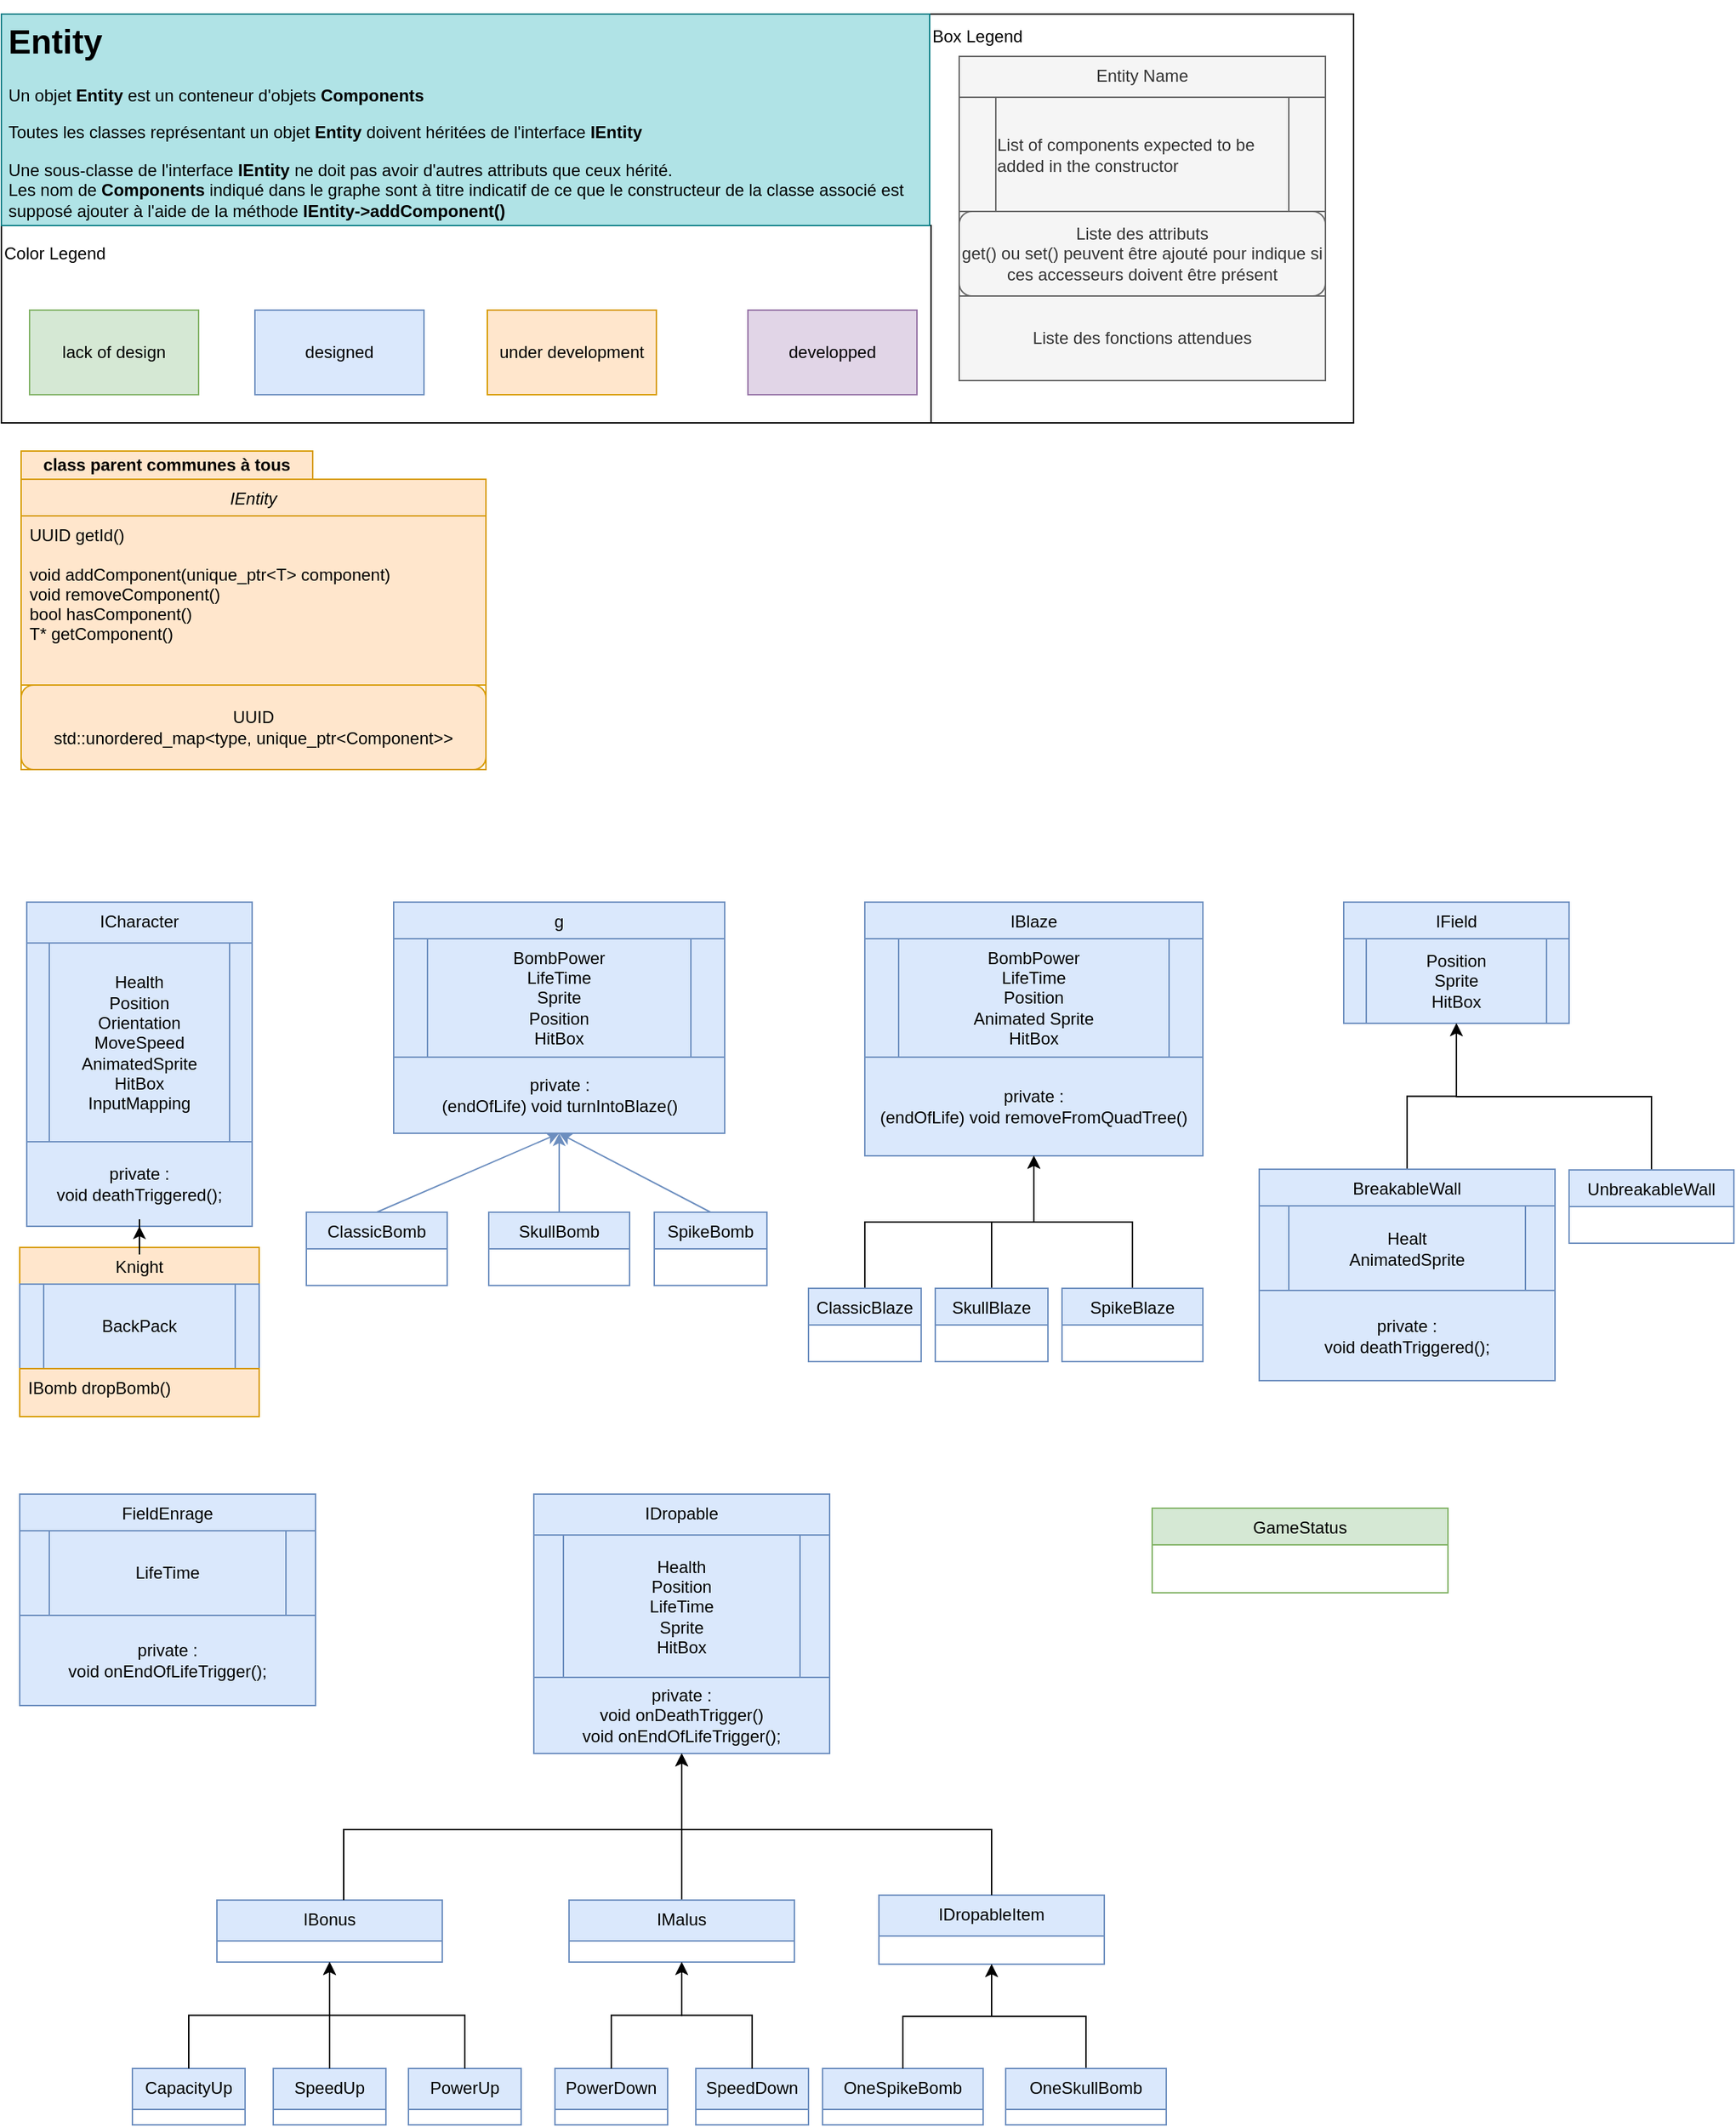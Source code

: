 <mxfile version="19.0.1" type="github" pages="6">
  <diagram id="C5RBs43oDa-KdzZeNtuy" name="Entity">
    <mxGraphModel dx="2707" dy="1757" grid="1" gridSize="10" guides="1" tooltips="1" connect="1" arrows="1" fold="1" page="1" pageScale="1" pageWidth="827" pageHeight="1169" math="0" shadow="0">
      <root>
        <mxCell id="WIyWlLk6GJQsqaUBKTNV-0" />
        <mxCell id="WIyWlLk6GJQsqaUBKTNV-1" parent="WIyWlLk6GJQsqaUBKTNV-0" />
        <mxCell id="NeBYNHLifacWEhn9Xsfm-3" value="Box Legend&lt;br&gt;&lt;br&gt;&lt;br&gt;&lt;br&gt;&lt;br&gt;&lt;br&gt;&lt;br&gt;&lt;br&gt;&lt;br&gt;&lt;br&gt;&lt;br&gt;&lt;br&gt;&lt;br&gt;&lt;br&gt;&lt;br&gt;&lt;br&gt;&lt;br&gt;&lt;br&gt;&lt;br&gt;" style="rounded=0;whiteSpace=wrap;html=1;align=left;" parent="WIyWlLk6GJQsqaUBKTNV-1" vertex="1">
          <mxGeometry x="-985" y="-1150" width="301" height="290" as="geometry" />
        </mxCell>
        <mxCell id="zkfFHV4jXpPFQw0GAbJ--0" value="IEntity" style="swimlane;fontStyle=2;align=center;verticalAlign=top;childLayout=stackLayout;horizontal=1;startSize=26;horizontalStack=0;resizeParent=1;resizeLast=0;collapsible=1;marginBottom=0;rounded=0;shadow=0;strokeWidth=1;fillColor=#ffe6cc;strokeColor=#d79b00;" parent="WIyWlLk6GJQsqaUBKTNV-1" vertex="1">
          <mxGeometry x="-1630" y="-820" width="330" height="206" as="geometry">
            <mxRectangle x="220" y="120" width="160" height="26" as="alternateBounds" />
          </mxGeometry>
        </mxCell>
        <mxCell id="5qYCSeuJUYiYYrYhOCEf-12" value="UUID getId()&#xa;&#xa;void addComponent(unique_ptr&lt;T&gt; component)&#xa;void removeComponent()&#xa;bool hasComponent()&#xa;T* getComponent()&#xa;&#xa;&#xa;" style="text;align=left;verticalAlign=top;spacingLeft=4;spacingRight=4;overflow=hidden;rotatable=0;points=[[0,0.5],[1,0.5]];portConstraint=eastwest;strokeColor=#d79b00;fillColor=#ffe6cc;" parent="zkfFHV4jXpPFQw0GAbJ--0" vertex="1">
          <mxGeometry y="26" width="330" height="120" as="geometry" />
        </mxCell>
        <mxCell id="NeBYNHLifacWEhn9Xsfm-23" value="&lt;span style=&quot;&quot;&gt;UUID&lt;/span&gt;&lt;br style=&quot;&quot;&gt;&lt;span style=&quot;&quot;&gt;std::unordered_map&amp;lt;type, unique_ptr&amp;lt;Component&amp;gt;&amp;gt;&lt;/span&gt;" style="rounded=1;whiteSpace=wrap;html=1;labelBackgroundColor=none;fillColor=#ffe6cc;strokeColor=#d79b00;" parent="zkfFHV4jXpPFQw0GAbJ--0" vertex="1">
          <mxGeometry y="146" width="330" height="60" as="geometry" />
        </mxCell>
        <mxCell id="Av1kvA5OVr4Fn_ihZBVM-0" value="" style="group" parent="WIyWlLk6GJQsqaUBKTNV-1" vertex="1" connectable="0">
          <mxGeometry x="-1644" y="-1000" width="660" height="140" as="geometry" />
        </mxCell>
        <mxCell id="Av1kvA5OVr4Fn_ihZBVM-1" value="Color Legend&lt;br&gt;&lt;br&gt;&lt;br&gt;&lt;br&gt;&lt;br&gt;&lt;br&gt;&lt;br&gt;&lt;br&gt;" style="rounded=0;whiteSpace=wrap;html=1;align=left;" parent="Av1kvA5OVr4Fn_ihZBVM-0" vertex="1">
          <mxGeometry width="660" height="140" as="geometry" />
        </mxCell>
        <mxCell id="Av1kvA5OVr4Fn_ihZBVM-2" value="under development" style="rounded=0;whiteSpace=wrap;html=1;fillColor=#ffe6cc;strokeColor=#d79b00;" parent="Av1kvA5OVr4Fn_ihZBVM-0" vertex="1">
          <mxGeometry x="345" y="60" width="120" height="60" as="geometry" />
        </mxCell>
        <mxCell id="Av1kvA5OVr4Fn_ihZBVM-3" value="designed" style="rounded=0;whiteSpace=wrap;html=1;fillColor=#dae8fc;strokeColor=#6c8ebf;" parent="Av1kvA5OVr4Fn_ihZBVM-0" vertex="1">
          <mxGeometry x="180" y="60" width="120" height="60" as="geometry" />
        </mxCell>
        <mxCell id="Av1kvA5OVr4Fn_ihZBVM-4" value="developped" style="rounded=0;whiteSpace=wrap;html=1;fillColor=#e1d5e7;strokeColor=#9673a6;" parent="Av1kvA5OVr4Fn_ihZBVM-0" vertex="1">
          <mxGeometry x="530" y="60" width="120" height="60" as="geometry" />
        </mxCell>
        <mxCell id="Av1kvA5OVr4Fn_ihZBVM-5" value="lack of design" style="rounded=0;whiteSpace=wrap;html=1;fillColor=#d5e8d4;strokeColor=#82b366;" parent="Av1kvA5OVr4Fn_ihZBVM-0" vertex="1">
          <mxGeometry x="20" y="60" width="120" height="60" as="geometry" />
        </mxCell>
        <mxCell id="NeBYNHLifacWEhn9Xsfm-9" value="Entity Name" style="swimlane;fontStyle=0;align=center;verticalAlign=top;childLayout=stackLayout;horizontal=1;startSize=29;horizontalStack=0;resizeParent=1;resizeLast=0;collapsible=1;marginBottom=0;rounded=0;shadow=0;strokeWidth=1;fillColor=#f5f5f5;strokeColor=#666666;fontColor=#333333;" parent="WIyWlLk6GJQsqaUBKTNV-1" vertex="1">
          <mxGeometry x="-964" y="-1120" width="260" height="230" as="geometry">
            <mxRectangle x="130" y="380" width="160" height="26" as="alternateBounds" />
          </mxGeometry>
        </mxCell>
        <mxCell id="NeBYNHLifacWEhn9Xsfm-10" value="&lt;div style=&quot;text-align: left;&quot;&gt;&lt;span style=&quot;background-color: initial;&quot;&gt;List of components expected to be added in the constructor&lt;/span&gt;&lt;/div&gt;" style="shape=process;whiteSpace=wrap;html=1;backgroundOutline=1;fillColor=#f5f5f5;strokeColor=#666666;fontColor=#333333;" parent="NeBYNHLifacWEhn9Xsfm-9" vertex="1">
          <mxGeometry y="29" width="260" height="81" as="geometry" />
        </mxCell>
        <mxCell id="NeBYNHLifacWEhn9Xsfm-20" value="Liste des attributs&lt;br&gt;get() ou set() peuvent être ajouté pour indique si ces accesseurs doivent être présent" style="rounded=1;whiteSpace=wrap;html=1;fillColor=#f5f5f5;strokeColor=#666666;fontColor=#333333;" parent="NeBYNHLifacWEhn9Xsfm-9" vertex="1">
          <mxGeometry y="110" width="260" height="60" as="geometry" />
        </mxCell>
        <mxCell id="NeBYNHLifacWEhn9Xsfm-21" value="Liste des fonctions attendues" style="rounded=0;whiteSpace=wrap;html=1;fillColor=#f5f5f5;strokeColor=#666666;fontColor=#333333;" parent="NeBYNHLifacWEhn9Xsfm-9" vertex="1">
          <mxGeometry y="170" width="260" height="60" as="geometry" />
        </mxCell>
        <mxCell id="uIyoUYYSwOO941BE2mLO-1" value="&lt;b&gt;class parent communes à tous&lt;/b&gt;" style="rounded=0;whiteSpace=wrap;html=1;fillColor=#ffe6cc;strokeColor=#d79b00;" parent="WIyWlLk6GJQsqaUBKTNV-1" vertex="1">
          <mxGeometry x="-1630" y="-840" width="207" height="20" as="geometry" />
        </mxCell>
        <mxCell id="KbiJHUn6w6BJ0wcw7OjV-0" value="FieldEnrage" style="swimlane;fontStyle=0;align=center;verticalAlign=top;childLayout=stackLayout;horizontal=1;startSize=26;horizontalStack=0;resizeParent=1;resizeLast=0;collapsible=1;marginBottom=0;rounded=0;shadow=0;strokeWidth=1;fillColor=#dae8fc;strokeColor=#6c8ebf;" parent="WIyWlLk6GJQsqaUBKTNV-1" vertex="1">
          <mxGeometry x="-1631" y="-100" width="210" height="150" as="geometry">
            <mxRectangle x="130" y="380" width="160" height="26" as="alternateBounds" />
          </mxGeometry>
        </mxCell>
        <mxCell id="KbiJHUn6w6BJ0wcw7OjV-1" value="LifeTime" style="shape=process;whiteSpace=wrap;html=1;backgroundOutline=1;labelBackgroundColor=none;fillColor=#dae8fc;strokeColor=#6c8ebf;" parent="KbiJHUn6w6BJ0wcw7OjV-0" vertex="1">
          <mxGeometry y="26" width="210" height="60" as="geometry" />
        </mxCell>
        <mxCell id="KbiJHUn6w6BJ0wcw7OjV-2" value="private :&lt;br&gt;void onEndOfLifeTrigger();" style="rounded=0;whiteSpace=wrap;html=1;fillColor=#dae8fc;strokeColor=#6c8ebf;" parent="KbiJHUn6w6BJ0wcw7OjV-0" vertex="1">
          <mxGeometry y="86" width="210" height="64" as="geometry" />
        </mxCell>
        <mxCell id="XCeZAzWDpX-pNVNhaEy6-0" value="&lt;h1&gt;Entity&lt;/h1&gt;&lt;p&gt;Un objet &lt;b&gt;Entity &lt;/b&gt;est un conteneur d&#39;objets &lt;b&gt;Components&lt;/b&gt;&lt;/p&gt;&lt;p&gt;Toutes les classes représentant un objet &lt;b&gt;Entity &lt;/b&gt;doivent héritées de l&#39;interface &lt;b&gt;IEntity&lt;/b&gt;&lt;/p&gt;&lt;p&gt;Une sous-classe de l&#39;interface &lt;b&gt;IEntity &lt;/b&gt;ne doit pas avoir d&#39;autres attributs que ceux hérité.&lt;br&gt;Les nom de &lt;b&gt;Components &lt;/b&gt;indiqué dans le graphe sont à titre indicatif de ce que le constructeur de la classe associé est supposé ajouter à l&#39;aide de la méthode &lt;b&gt;IEntity-&amp;gt;addComponent()&lt;/b&gt;&lt;/p&gt;" style="text;html=1;strokeColor=#0e8088;fillColor=#b0e3e6;spacing=5;spacingTop=-20;whiteSpace=wrap;overflow=hidden;rounded=0;" vertex="1" parent="WIyWlLk6GJQsqaUBKTNV-1">
          <mxGeometry x="-1644" y="-1150" width="659" height="150" as="geometry" />
        </mxCell>
        <mxCell id="ZkXT9lSZ9WAF-JELVPfN-1" value="" style="group" vertex="1" connectable="0" parent="WIyWlLk6GJQsqaUBKTNV-1">
          <mxGeometry x="-1427.5" y="-520" width="327" height="272" as="geometry" />
        </mxCell>
        <mxCell id="5qYCSeuJUYiYYrYhOCEf-0" value="g" style="swimlane;fontStyle=0;align=center;verticalAlign=top;childLayout=stackLayout;horizontal=1;startSize=26;horizontalStack=0;resizeParent=1;resizeLast=0;collapsible=1;marginBottom=0;rounded=0;shadow=0;strokeWidth=1;fillColor=#dae8fc;strokeColor=#6c8ebf;container=1;" parent="ZkXT9lSZ9WAF-JELVPfN-1" vertex="1">
          <mxGeometry x="62" width="235" height="164" as="geometry">
            <mxRectangle x="340" y="380" width="170" height="26" as="alternateBounds" />
          </mxGeometry>
        </mxCell>
        <mxCell id="-kziB6kyhPgsXL_CWFJa-0" value="&lt;span style=&quot;text-align: left;&quot;&gt;BombPower&lt;/span&gt;&lt;br&gt;LifeTime&lt;br&gt;Sprite&lt;br&gt;Position&lt;br&gt;HitBox" style="shape=process;whiteSpace=wrap;html=1;backgroundOutline=1;labelBackgroundColor=none;fillColor=#dae8fc;strokeColor=#6c8ebf;" parent="5qYCSeuJUYiYYrYhOCEf-0" vertex="1">
          <mxGeometry y="26" width="235" height="84" as="geometry" />
        </mxCell>
        <mxCell id="5qYCSeuJUYiYYrYhOCEf-17" value="private :&lt;br&gt;(endOfLife) void turnIntoBlaze()" style="rounded=0;whiteSpace=wrap;html=1;fillColor=#dae8fc;strokeColor=#6c8ebf;" parent="5qYCSeuJUYiYYrYhOCEf-0" vertex="1">
          <mxGeometry y="110" width="235" height="54" as="geometry" />
        </mxCell>
        <mxCell id="5qYCSeuJUYiYYrYhOCEf-4" value="ClassicBomb" style="swimlane;fontStyle=0;align=center;verticalAlign=top;childLayout=stackLayout;horizontal=1;startSize=26;horizontalStack=0;resizeParent=1;resizeLast=0;collapsible=1;marginBottom=0;rounded=0;shadow=0;strokeWidth=1;fillColor=#dae8fc;strokeColor=#6c8ebf;" parent="ZkXT9lSZ9WAF-JELVPfN-1" vertex="1">
          <mxGeometry y="220" width="100" height="52" as="geometry">
            <mxRectangle x="340" y="380" width="170" height="26" as="alternateBounds" />
          </mxGeometry>
        </mxCell>
        <mxCell id="5qYCSeuJUYiYYrYhOCEf-13" value="SpikeBomb" style="swimlane;fontStyle=0;align=center;verticalAlign=top;childLayout=stackLayout;horizontal=1;startSize=26;horizontalStack=0;resizeParent=1;resizeLast=0;collapsible=1;marginBottom=0;rounded=0;shadow=0;strokeWidth=1;fillColor=#dae8fc;strokeColor=#6c8ebf;" parent="ZkXT9lSZ9WAF-JELVPfN-1" vertex="1">
          <mxGeometry x="247" y="220" width="80" height="52" as="geometry">
            <mxRectangle x="340" y="380" width="170" height="26" as="alternateBounds" />
          </mxGeometry>
        </mxCell>
        <mxCell id="5qYCSeuJUYiYYrYhOCEf-23" value="" style="endArrow=classic;html=1;rounded=0;entryX=0.5;entryY=1;entryDx=0;entryDy=0;exitX=0.5;exitY=0;exitDx=0;exitDy=0;fillColor=#dae8fc;strokeColor=#6c8ebf;" parent="ZkXT9lSZ9WAF-JELVPfN-1" source="5qYCSeuJUYiYYrYhOCEf-4" target="5qYCSeuJUYiYYrYhOCEf-0" edge="1">
          <mxGeometry width="50" height="50" relative="1" as="geometry">
            <mxPoint x="7" y="150" as="sourcePoint" />
            <mxPoint x="57" y="100" as="targetPoint" />
          </mxGeometry>
        </mxCell>
        <mxCell id="5qYCSeuJUYiYYrYhOCEf-24" value="" style="endArrow=classic;html=1;rounded=0;entryX=0.5;entryY=1;entryDx=0;entryDy=0;exitX=0.5;exitY=0;exitDx=0;exitDy=0;fillColor=#dae8fc;strokeColor=#6c8ebf;" parent="ZkXT9lSZ9WAF-JELVPfN-1" source="5qYCSeuJUYiYYrYhOCEf-13" target="5qYCSeuJUYiYYrYhOCEf-0" edge="1">
          <mxGeometry width="50" height="50" relative="1" as="geometry">
            <mxPoint x="147" y="258" as="sourcePoint" />
            <mxPoint x="197" y="220.0" as="targetPoint" />
          </mxGeometry>
        </mxCell>
        <mxCell id="9gQlc3UvzQQbZU1a2G_2-1" style="edgeStyle=orthogonalEdgeStyle;rounded=0;orthogonalLoop=1;jettySize=auto;html=1;entryX=0.5;entryY=1;entryDx=0;entryDy=0;fillColor=#dae8fc;strokeColor=#6c8ebf;" parent="ZkXT9lSZ9WAF-JELVPfN-1" source="5qYCSeuJUYiYYrYhOCEf-25" target="5qYCSeuJUYiYYrYhOCEf-0" edge="1">
          <mxGeometry relative="1" as="geometry" />
        </mxCell>
        <mxCell id="5qYCSeuJUYiYYrYhOCEf-25" value="SkullBomb" style="swimlane;fontStyle=0;align=center;verticalAlign=top;childLayout=stackLayout;horizontal=1;startSize=26;horizontalStack=0;resizeParent=1;resizeLast=0;collapsible=1;marginBottom=0;rounded=0;shadow=0;strokeWidth=1;fillColor=#dae8fc;strokeColor=#6c8ebf;" parent="ZkXT9lSZ9WAF-JELVPfN-1" vertex="1">
          <mxGeometry x="129.5" y="220" width="100" height="52" as="geometry">
            <mxRectangle x="340" y="380" width="170" height="26" as="alternateBounds" />
          </mxGeometry>
        </mxCell>
        <mxCell id="ZkXT9lSZ9WAF-JELVPfN-2" value="" style="group" vertex="1" connectable="0" parent="WIyWlLk6GJQsqaUBKTNV-1">
          <mxGeometry x="-1631" y="-520" width="170" height="365" as="geometry" />
        </mxCell>
        <mxCell id="5qYCSeuJUYiYYrYhOCEf-31" value="Knight" style="swimlane;fontStyle=0;align=center;verticalAlign=top;childLayout=stackLayout;horizontal=1;startSize=26;horizontalStack=0;resizeParent=1;resizeLast=0;collapsible=1;marginBottom=0;rounded=0;shadow=0;strokeWidth=1;fillColor=#ffe6cc;strokeColor=#d79b00;" parent="ZkXT9lSZ9WAF-JELVPfN-2" vertex="1">
          <mxGeometry y="245" width="170" height="120" as="geometry">
            <mxRectangle x="130" y="380" width="160" height="26" as="alternateBounds" />
          </mxGeometry>
        </mxCell>
        <mxCell id="Asf3EDTbDIg-MHWluMpm-0" value="&lt;span style=&quot;text-align: left;&quot;&gt;BackPack&lt;/span&gt;" style="shape=process;whiteSpace=wrap;html=1;backgroundOutline=1;fillColor=#dae8fc;strokeColor=#6c8ebf;" parent="5qYCSeuJUYiYYrYhOCEf-31" vertex="1">
          <mxGeometry y="26" width="170" height="60" as="geometry" />
        </mxCell>
        <mxCell id="5qYCSeuJUYiYYrYhOCEf-33" value="IBomb dropBomb()" style="text;align=left;verticalAlign=top;spacingLeft=4;spacingRight=4;overflow=hidden;rotatable=0;points=[[0,0.5],[1,0.5]];portConstraint=eastwest;fillColor=#ffe6cc;strokeColor=#d79b00;" parent="5qYCSeuJUYiYYrYhOCEf-31" vertex="1">
          <mxGeometry y="86" width="170" height="34" as="geometry" />
        </mxCell>
        <mxCell id="1hP_M07iAMLnP-3DDAK9-29" value="ICharacter" style="swimlane;fontStyle=0;align=center;verticalAlign=top;childLayout=stackLayout;horizontal=1;startSize=29;horizontalStack=0;resizeParent=1;resizeLast=0;collapsible=1;marginBottom=0;rounded=0;shadow=0;strokeWidth=1;fillColor=#dae8fc;strokeColor=#6c8ebf;" parent="ZkXT9lSZ9WAF-JELVPfN-2" vertex="1">
          <mxGeometry x="5" width="160" height="230" as="geometry">
            <mxRectangle x="130" y="380" width="160" height="26" as="alternateBounds" />
          </mxGeometry>
        </mxCell>
        <mxCell id="NeBYNHLifacWEhn9Xsfm-0" value="&lt;span style=&quot;text-align: left;&quot;&gt;Health&lt;/span&gt;&lt;br&gt;Position&lt;br&gt;Orientation&lt;br&gt;MoveSpeed&lt;br&gt;AnimatedSprite&lt;br&gt;&lt;span style=&quot;&quot;&gt;HitBox&lt;br&gt;&lt;/span&gt;InputMapping&lt;span style=&quot;&quot;&gt;&lt;br&gt;&lt;/span&gt;" style="shape=process;whiteSpace=wrap;html=1;backgroundOutline=1;fillColor=#dae8fc;strokeColor=#6c8ebf;" parent="1hP_M07iAMLnP-3DDAK9-29" vertex="1">
          <mxGeometry y="29" width="160" height="141" as="geometry" />
        </mxCell>
        <mxCell id="OOfAImMTtNJpo4I0bIWI-0" value="private :&lt;br&gt;void deathTriggered();" style="rounded=0;whiteSpace=wrap;html=1;fillColor=#dae8fc;strokeColor=#6c8ebf;" parent="1hP_M07iAMLnP-3DDAK9-29" vertex="1">
          <mxGeometry y="170" width="160" height="60" as="geometry" />
        </mxCell>
        <mxCell id="1hP_M07iAMLnP-3DDAK9-28" style="edgeStyle=orthogonalEdgeStyle;rounded=0;orthogonalLoop=1;jettySize=auto;html=1;" parent="ZkXT9lSZ9WAF-JELVPfN-2" source="5qYCSeuJUYiYYrYhOCEf-31" target="OOfAImMTtNJpo4I0bIWI-0" edge="1">
          <mxGeometry relative="1" as="geometry">
            <mxPoint x="160" y="200" as="targetPoint" />
          </mxGeometry>
        </mxCell>
        <mxCell id="ZkXT9lSZ9WAF-JELVPfN-3" value="" style="group" vertex="1" connectable="0" parent="WIyWlLk6GJQsqaUBKTNV-1">
          <mxGeometry x="-1551" y="-100" width="734" height="447.5" as="geometry" />
        </mxCell>
        <mxCell id="5qYCSeuJUYiYYrYhOCEf-42" value="PowerUp" style="swimlane;fontStyle=0;align=center;verticalAlign=top;childLayout=stackLayout;horizontal=1;startSize=29;horizontalStack=0;resizeParent=1;resizeLast=0;collapsible=1;marginBottom=0;rounded=0;shadow=0;strokeWidth=1;fillColor=#dae8fc;strokeColor=#6c8ebf;" parent="ZkXT9lSZ9WAF-JELVPfN-3" vertex="1">
          <mxGeometry x="196" y="407.5" width="80" height="40" as="geometry">
            <mxRectangle x="130" y="380" width="160" height="26" as="alternateBounds" />
          </mxGeometry>
        </mxCell>
        <mxCell id="5qYCSeuJUYiYYrYhOCEf-47" value="SpeedUp" style="swimlane;fontStyle=0;align=center;verticalAlign=top;childLayout=stackLayout;horizontal=1;startSize=29;horizontalStack=0;resizeParent=1;resizeLast=0;collapsible=1;marginBottom=0;rounded=0;shadow=0;strokeWidth=1;fillColor=#dae8fc;strokeColor=#6c8ebf;" parent="ZkXT9lSZ9WAF-JELVPfN-3" vertex="1">
          <mxGeometry x="100" y="407.5" width="80" height="40" as="geometry">
            <mxRectangle x="130" y="380" width="160" height="26" as="alternateBounds" />
          </mxGeometry>
        </mxCell>
        <mxCell id="5qYCSeuJUYiYYrYhOCEf-53" value="CapacityUp" style="swimlane;fontStyle=0;align=center;verticalAlign=top;childLayout=stackLayout;horizontal=1;startSize=29;horizontalStack=0;resizeParent=1;resizeLast=0;collapsible=1;marginBottom=0;rounded=0;shadow=0;strokeWidth=1;fillColor=#dae8fc;strokeColor=#6c8ebf;" parent="ZkXT9lSZ9WAF-JELVPfN-3" vertex="1">
          <mxGeometry y="407.5" width="80" height="40" as="geometry">
            <mxRectangle x="130" y="380" width="160" height="26" as="alternateBounds" />
          </mxGeometry>
        </mxCell>
        <mxCell id="5qYCSeuJUYiYYrYhOCEf-57" value="OneSpikeBomb" style="swimlane;fontStyle=0;align=center;verticalAlign=top;childLayout=stackLayout;horizontal=1;startSize=29;horizontalStack=0;resizeParent=1;resizeLast=0;collapsible=1;marginBottom=0;rounded=0;shadow=0;strokeWidth=1;fillColor=#dae8fc;strokeColor=#6c8ebf;" parent="ZkXT9lSZ9WAF-JELVPfN-3" vertex="1">
          <mxGeometry x="490" y="407.5" width="114" height="40" as="geometry">
            <mxRectangle x="130" y="380" width="160" height="26" as="alternateBounds" />
          </mxGeometry>
        </mxCell>
        <mxCell id="5qYCSeuJUYiYYrYhOCEf-45" value="PowerDown" style="swimlane;fontStyle=0;align=center;verticalAlign=top;childLayout=stackLayout;horizontal=1;startSize=29;horizontalStack=0;resizeParent=1;resizeLast=0;collapsible=1;marginBottom=0;rounded=0;shadow=0;strokeWidth=1;fillColor=#dae8fc;strokeColor=#6c8ebf;" parent="ZkXT9lSZ9WAF-JELVPfN-3" vertex="1">
          <mxGeometry x="300" y="407.5" width="80" height="40" as="geometry">
            <mxRectangle x="130" y="380" width="160" height="26" as="alternateBounds" />
          </mxGeometry>
        </mxCell>
        <mxCell id="sA8n1l4aLInA6auTdc-I-0" value="IDropableItem" style="swimlane;fontStyle=0;align=center;verticalAlign=top;childLayout=stackLayout;horizontal=1;startSize=29;horizontalStack=0;resizeParent=1;resizeLast=0;collapsible=1;marginBottom=0;rounded=0;shadow=0;strokeWidth=1;fillColor=#dae8fc;strokeColor=#6c8ebf;" parent="ZkXT9lSZ9WAF-JELVPfN-3" vertex="1">
          <mxGeometry x="530" y="284.5" width="160" height="49" as="geometry">
            <mxRectangle x="130" y="380" width="160" height="26" as="alternateBounds" />
          </mxGeometry>
        </mxCell>
        <mxCell id="1hP_M07iAMLnP-3DDAK9-10" style="edgeStyle=orthogonalEdgeStyle;rounded=0;orthogonalLoop=1;jettySize=auto;html=1;entryX=0.5;entryY=1;entryDx=0;entryDy=0;" parent="ZkXT9lSZ9WAF-JELVPfN-3" source="5qYCSeuJUYiYYrYhOCEf-57" target="sA8n1l4aLInA6auTdc-I-0" edge="1">
          <mxGeometry relative="1" as="geometry" />
        </mxCell>
        <mxCell id="5qYCSeuJUYiYYrYhOCEf-34" value="IBonus" style="swimlane;fontStyle=0;align=center;verticalAlign=top;childLayout=stackLayout;horizontal=1;startSize=29;horizontalStack=0;resizeParent=1;resizeLast=0;collapsible=1;marginBottom=0;rounded=0;shadow=0;strokeWidth=1;fillColor=#dae8fc;strokeColor=#6c8ebf;" parent="ZkXT9lSZ9WAF-JELVPfN-3" vertex="1">
          <mxGeometry x="60" y="288" width="160" height="44" as="geometry">
            <mxRectangle x="130" y="380" width="160" height="26" as="alternateBounds" />
          </mxGeometry>
        </mxCell>
        <mxCell id="1hP_M07iAMLnP-3DDAK9-21" style="edgeStyle=orthogonalEdgeStyle;rounded=0;orthogonalLoop=1;jettySize=auto;html=1;entryX=0.5;entryY=1;entryDx=0;entryDy=0;" parent="ZkXT9lSZ9WAF-JELVPfN-3" source="5qYCSeuJUYiYYrYhOCEf-42" target="5qYCSeuJUYiYYrYhOCEf-34" edge="1">
          <mxGeometry relative="1" as="geometry" />
        </mxCell>
        <mxCell id="1hP_M07iAMLnP-3DDAK9-22" style="edgeStyle=orthogonalEdgeStyle;rounded=0;orthogonalLoop=1;jettySize=auto;html=1;entryX=0.5;entryY=1;entryDx=0;entryDy=0;" parent="ZkXT9lSZ9WAF-JELVPfN-3" source="5qYCSeuJUYiYYrYhOCEf-47" target="5qYCSeuJUYiYYrYhOCEf-34" edge="1">
          <mxGeometry relative="1" as="geometry" />
        </mxCell>
        <mxCell id="1hP_M07iAMLnP-3DDAK9-23" style="edgeStyle=orthogonalEdgeStyle;rounded=0;orthogonalLoop=1;jettySize=auto;html=1;entryX=0.5;entryY=1;entryDx=0;entryDy=0;" parent="ZkXT9lSZ9WAF-JELVPfN-3" source="5qYCSeuJUYiYYrYhOCEf-53" target="5qYCSeuJUYiYYrYhOCEf-34" edge="1">
          <mxGeometry relative="1" as="geometry" />
        </mxCell>
        <mxCell id="1hP_M07iAMLnP-3DDAK9-2" value="SpeedDown" style="swimlane;fontStyle=0;align=center;verticalAlign=top;childLayout=stackLayout;horizontal=1;startSize=29;horizontalStack=0;resizeParent=1;resizeLast=0;collapsible=1;marginBottom=0;rounded=0;shadow=0;strokeWidth=1;fillColor=#dae8fc;strokeColor=#6c8ebf;" parent="ZkXT9lSZ9WAF-JELVPfN-3" vertex="1">
          <mxGeometry x="400" y="407.5" width="80" height="40" as="geometry">
            <mxRectangle x="130" y="380" width="160" height="26" as="alternateBounds" />
          </mxGeometry>
        </mxCell>
        <mxCell id="1hP_M07iAMLnP-3DDAK9-11" style="edgeStyle=orthogonalEdgeStyle;rounded=0;orthogonalLoop=1;jettySize=auto;html=1;entryX=0.5;entryY=1;entryDx=0;entryDy=0;" parent="ZkXT9lSZ9WAF-JELVPfN-3" source="1hP_M07iAMLnP-3DDAK9-9" target="sA8n1l4aLInA6auTdc-I-0" edge="1">
          <mxGeometry relative="1" as="geometry" />
        </mxCell>
        <mxCell id="1hP_M07iAMLnP-3DDAK9-9" value="OneSkullBomb" style="swimlane;fontStyle=0;align=center;verticalAlign=top;childLayout=stackLayout;horizontal=1;startSize=29;horizontalStack=0;resizeParent=1;resizeLast=0;collapsible=1;marginBottom=0;rounded=0;shadow=0;strokeWidth=1;fillColor=#dae8fc;strokeColor=#6c8ebf;" parent="ZkXT9lSZ9WAF-JELVPfN-3" vertex="1">
          <mxGeometry x="620" y="407.5" width="114" height="40" as="geometry">
            <mxRectangle x="130" y="380" width="160" height="26" as="alternateBounds" />
          </mxGeometry>
        </mxCell>
        <mxCell id="1hP_M07iAMLnP-3DDAK9-14" value="IDropable" style="swimlane;fontStyle=0;align=center;verticalAlign=top;childLayout=stackLayout;horizontal=1;startSize=29;horizontalStack=0;resizeParent=1;resizeLast=0;collapsible=1;marginBottom=0;rounded=0;shadow=0;strokeWidth=1;fillColor=#dae8fc;strokeColor=#6c8ebf;" parent="ZkXT9lSZ9WAF-JELVPfN-3" vertex="1">
          <mxGeometry x="285" width="210" height="184" as="geometry">
            <mxRectangle x="130" y="380" width="160" height="26" as="alternateBounds" />
          </mxGeometry>
        </mxCell>
        <mxCell id="NeBYNHLifacWEhn9Xsfm-26" value="&lt;span style=&quot;text-align: left;&quot;&gt;Health&lt;/span&gt;&lt;br&gt;Position&lt;br&gt;LifeTime&lt;br&gt;Sprite&lt;br&gt;HitBox" style="shape=process;whiteSpace=wrap;html=1;backgroundOutline=1;labelBackgroundColor=none;fillColor=#dae8fc;strokeColor=#6c8ebf;" parent="1hP_M07iAMLnP-3DDAK9-14" vertex="1">
          <mxGeometry y="29" width="210" height="101" as="geometry" />
        </mxCell>
        <mxCell id="Z0SzB8EOgksDpujRMyB5-2" value="private :&lt;br&gt;void onDeathTrigger()&lt;br&gt;void onEndOfLifeTrigger();" style="rounded=0;whiteSpace=wrap;html=1;fillColor=#dae8fc;strokeColor=#6c8ebf;" parent="1hP_M07iAMLnP-3DDAK9-14" vertex="1">
          <mxGeometry y="130" width="210" height="54" as="geometry" />
        </mxCell>
        <mxCell id="1hP_M07iAMLnP-3DDAK9-25" style="edgeStyle=orthogonalEdgeStyle;rounded=0;orthogonalLoop=1;jettySize=auto;html=1;entryX=0.5;entryY=1;entryDx=0;entryDy=0;" parent="ZkXT9lSZ9WAF-JELVPfN-3" source="sA8n1l4aLInA6auTdc-I-0" target="1hP_M07iAMLnP-3DDAK9-14" edge="1">
          <mxGeometry relative="1" as="geometry">
            <Array as="points">
              <mxPoint x="610" y="238" />
              <mxPoint x="390" y="238" />
            </Array>
          </mxGeometry>
        </mxCell>
        <mxCell id="1hP_M07iAMLnP-3DDAK9-17" style="edgeStyle=orthogonalEdgeStyle;rounded=0;orthogonalLoop=1;jettySize=auto;html=1;entryX=0.5;entryY=1;entryDx=0;entryDy=0;" parent="ZkXT9lSZ9WAF-JELVPfN-3" source="5qYCSeuJUYiYYrYhOCEf-34" target="1hP_M07iAMLnP-3DDAK9-14" edge="1">
          <mxGeometry relative="1" as="geometry">
            <Array as="points">
              <mxPoint x="150" y="238" />
              <mxPoint x="390" y="238" />
            </Array>
          </mxGeometry>
        </mxCell>
        <mxCell id="1hP_M07iAMLnP-3DDAK9-18" style="edgeStyle=orthogonalEdgeStyle;rounded=0;orthogonalLoop=1;jettySize=auto;html=1;entryX=0.5;entryY=1;entryDx=0;entryDy=0;" parent="ZkXT9lSZ9WAF-JELVPfN-3" source="1hP_M07iAMLnP-3DDAK9-16" target="1hP_M07iAMLnP-3DDAK9-14" edge="1">
          <mxGeometry relative="1" as="geometry" />
        </mxCell>
        <mxCell id="1hP_M07iAMLnP-3DDAK9-16" value="IMalus" style="swimlane;fontStyle=0;align=center;verticalAlign=top;childLayout=stackLayout;horizontal=1;startSize=29;horizontalStack=0;resizeParent=1;resizeLast=0;collapsible=1;marginBottom=0;rounded=0;shadow=0;strokeWidth=1;fillColor=#dae8fc;strokeColor=#6c8ebf;" parent="ZkXT9lSZ9WAF-JELVPfN-3" vertex="1">
          <mxGeometry x="310" y="288" width="160" height="44" as="geometry">
            <mxRectangle x="130" y="380" width="160" height="26" as="alternateBounds" />
          </mxGeometry>
        </mxCell>
        <mxCell id="1hP_M07iAMLnP-3DDAK9-20" style="edgeStyle=orthogonalEdgeStyle;rounded=0;orthogonalLoop=1;jettySize=auto;html=1;" parent="ZkXT9lSZ9WAF-JELVPfN-3" source="5qYCSeuJUYiYYrYhOCEf-45" target="1hP_M07iAMLnP-3DDAK9-16" edge="1">
          <mxGeometry relative="1" as="geometry" />
        </mxCell>
        <mxCell id="5qYCSeuJUYiYYrYhOCEf-75" style="edgeStyle=orthogonalEdgeStyle;rounded=0;orthogonalLoop=1;jettySize=auto;html=1;startArrow=none;" parent="ZkXT9lSZ9WAF-JELVPfN-3" source="1hP_M07iAMLnP-3DDAK9-2" target="1hP_M07iAMLnP-3DDAK9-16" edge="1">
          <mxGeometry relative="1" as="geometry">
            <mxPoint x="100" y="332" as="targetPoint" />
          </mxGeometry>
        </mxCell>
        <mxCell id="ZkXT9lSZ9WAF-JELVPfN-4" value="" style="group" vertex="1" connectable="0" parent="WIyWlLk6GJQsqaUBKTNV-1">
          <mxGeometry x="-1071" y="-520" width="280" height="326" as="geometry" />
        </mxCell>
        <mxCell id="QPqNGPtX9BUXnZDB_953-0" value="IBlaze" style="swimlane;fontStyle=0;align=center;verticalAlign=top;childLayout=stackLayout;horizontal=1;startSize=26;horizontalStack=0;resizeParent=1;resizeLast=0;collapsible=1;marginBottom=0;rounded=0;shadow=0;strokeWidth=1;fillColor=#dae8fc;strokeColor=#6c8ebf;" parent="ZkXT9lSZ9WAF-JELVPfN-4" vertex="1">
          <mxGeometry x="40" width="240" height="180" as="geometry">
            <mxRectangle x="-440" y="370" width="170" height="26" as="alternateBounds" />
          </mxGeometry>
        </mxCell>
        <mxCell id="-kziB6kyhPgsXL_CWFJa-1" value="&lt;span style=&quot;text-align: left;&quot;&gt;BombPower&lt;/span&gt;&lt;span style=&quot;&quot;&gt;&lt;br&gt;LifeTime&lt;br&gt;&lt;/span&gt;Position&lt;br style=&quot;&quot;&gt;&lt;span style=&quot;&quot;&gt;Animated Sprite&lt;br&gt;&lt;/span&gt;HitBox&lt;span style=&quot;&quot;&gt;&lt;br&gt;&lt;/span&gt;" style="shape=process;whiteSpace=wrap;html=1;backgroundOutline=1;labelBackgroundColor=none;fillColor=#dae8fc;strokeColor=#6c8ebf;" parent="QPqNGPtX9BUXnZDB_953-0" vertex="1">
          <mxGeometry y="26" width="240" height="84" as="geometry" />
        </mxCell>
        <mxCell id="6PONUtKkGbov2--6ka5f-0" value="private :&lt;br&gt;(endOfLife) void removeFromQuadTree()" style="rounded=0;whiteSpace=wrap;html=1;labelBackgroundColor=none;fontFamily=Helvetica;fillColor=#dae8fc;strokeColor=#6c8ebf;" parent="QPqNGPtX9BUXnZDB_953-0" vertex="1">
          <mxGeometry y="110" width="240" height="70" as="geometry" />
        </mxCell>
        <mxCell id="QPqNGPtX9BUXnZDB_953-10" style="edgeStyle=orthogonalEdgeStyle;rounded=0;orthogonalLoop=1;jettySize=auto;html=1;fontColor=#FFFFFF;entryX=0.5;entryY=1;entryDx=0;entryDy=0;" parent="ZkXT9lSZ9WAF-JELVPfN-4" source="QPqNGPtX9BUXnZDB_953-7" target="6PONUtKkGbov2--6ka5f-0" edge="1">
          <mxGeometry relative="1" as="geometry">
            <mxPoint x="160" y="174" as="targetPoint" />
          </mxGeometry>
        </mxCell>
        <mxCell id="QPqNGPtX9BUXnZDB_953-7" value="ClassicBlaze" style="swimlane;fontStyle=0;align=center;verticalAlign=top;childLayout=stackLayout;horizontal=1;startSize=26;horizontalStack=0;resizeParent=1;resizeLast=0;collapsible=1;marginBottom=0;rounded=0;shadow=0;strokeWidth=1;fillColor=#dae8fc;strokeColor=#6c8ebf;" parent="ZkXT9lSZ9WAF-JELVPfN-4" vertex="1">
          <mxGeometry y="274" width="80" height="52" as="geometry">
            <mxRectangle x="340" y="380" width="170" height="26" as="alternateBounds" />
          </mxGeometry>
        </mxCell>
        <mxCell id="-kziB6kyhPgsXL_CWFJa-6" style="edgeStyle=orthogonalEdgeStyle;rounded=0;orthogonalLoop=1;jettySize=auto;html=1;entryX=0.5;entryY=1;entryDx=0;entryDy=0;" parent="ZkXT9lSZ9WAF-JELVPfN-4" source="QPqNGPtX9BUXnZDB_953-8" target="QPqNGPtX9BUXnZDB_953-0" edge="1">
          <mxGeometry relative="1" as="geometry" />
        </mxCell>
        <mxCell id="QPqNGPtX9BUXnZDB_953-8" value="SpikeBlaze" style="swimlane;fontStyle=0;align=center;verticalAlign=top;childLayout=stackLayout;horizontal=1;startSize=26;horizontalStack=0;resizeParent=1;resizeLast=0;collapsible=1;marginBottom=0;rounded=0;shadow=0;strokeWidth=1;fillColor=#dae8fc;strokeColor=#6c8ebf;" parent="ZkXT9lSZ9WAF-JELVPfN-4" vertex="1">
          <mxGeometry x="180" y="274" width="100" height="52" as="geometry">
            <mxRectangle x="-300" y="570" width="170" height="26" as="alternateBounds" />
          </mxGeometry>
        </mxCell>
        <mxCell id="-kziB6kyhPgsXL_CWFJa-5" style="edgeStyle=orthogonalEdgeStyle;rounded=0;orthogonalLoop=1;jettySize=auto;html=1;entryX=0.5;entryY=1;entryDx=0;entryDy=0;" parent="ZkXT9lSZ9WAF-JELVPfN-4" source="QPqNGPtX9BUXnZDB_953-9" target="QPqNGPtX9BUXnZDB_953-0" edge="1">
          <mxGeometry relative="1" as="geometry" />
        </mxCell>
        <mxCell id="QPqNGPtX9BUXnZDB_953-9" value="SkullBlaze" style="swimlane;fontStyle=0;align=center;verticalAlign=top;childLayout=stackLayout;horizontal=1;startSize=26;horizontalStack=0;resizeParent=1;resizeLast=0;collapsible=1;marginBottom=0;rounded=0;shadow=0;strokeWidth=1;fillColor=#dae8fc;strokeColor=#6c8ebf;" parent="ZkXT9lSZ9WAF-JELVPfN-4" vertex="1">
          <mxGeometry x="90" y="274" width="80" height="52" as="geometry">
            <mxRectangle x="-390" y="570" width="170" height="26" as="alternateBounds" />
          </mxGeometry>
        </mxCell>
        <mxCell id="ZkXT9lSZ9WAF-JELVPfN-5" value="" style="group" vertex="1" connectable="0" parent="WIyWlLk6GJQsqaUBKTNV-1">
          <mxGeometry x="-751" y="-520" width="337" height="339.5" as="geometry" />
        </mxCell>
        <mxCell id="pifteaphSLK5if9iPqi3-0" value="IField" style="swimlane;fontStyle=0;align=center;verticalAlign=top;childLayout=stackLayout;horizontal=1;startSize=26;horizontalStack=0;resizeParent=1;resizeLast=0;collapsible=1;marginBottom=0;rounded=0;shadow=0;strokeWidth=1;fillColor=#dae8fc;strokeColor=#6c8ebf;" parent="ZkXT9lSZ9WAF-JELVPfN-5" vertex="1">
          <mxGeometry x="60" width="160" height="86" as="geometry">
            <mxRectangle x="130" y="380" width="160" height="26" as="alternateBounds" />
          </mxGeometry>
        </mxCell>
        <mxCell id="-kziB6kyhPgsXL_CWFJa-2" value="Position&lt;br&gt;Sprite&lt;br&gt;HitBox" style="shape=process;whiteSpace=wrap;html=1;backgroundOutline=1;labelBackgroundColor=none;fillColor=#dae8fc;strokeColor=#6c8ebf;" parent="pifteaphSLK5if9iPqi3-0" vertex="1">
          <mxGeometry y="26" width="160" height="60" as="geometry" />
        </mxCell>
        <mxCell id="1hP_M07iAMLnP-3DDAK9-47" style="edgeStyle=orthogonalEdgeStyle;rounded=0;orthogonalLoop=1;jettySize=auto;html=1;fontColor=#FFFFFF;" parent="ZkXT9lSZ9WAF-JELVPfN-5" source="pifteaphSLK5if9iPqi3-3" target="-kziB6kyhPgsXL_CWFJa-2" edge="1">
          <mxGeometry relative="1" as="geometry">
            <mxPoint x="138.5" y="86" as="targetPoint" />
          </mxGeometry>
        </mxCell>
        <mxCell id="pifteaphSLK5if9iPqi3-3" value="BreakableWall" style="swimlane;fontStyle=0;align=center;verticalAlign=top;childLayout=stackLayout;horizontal=1;startSize=26;horizontalStack=0;resizeParent=1;resizeLast=0;collapsible=1;marginBottom=0;rounded=0;shadow=0;strokeWidth=1;fillColor=#dae8fc;strokeColor=#6c8ebf;" parent="ZkXT9lSZ9WAF-JELVPfN-5" vertex="1">
          <mxGeometry y="189.5" width="210" height="150" as="geometry">
            <mxRectangle x="130" y="380" width="160" height="26" as="alternateBounds" />
          </mxGeometry>
        </mxCell>
        <mxCell id="-kziB6kyhPgsXL_CWFJa-3" value="Healt&lt;br&gt;AnimatedSprite" style="shape=process;whiteSpace=wrap;html=1;backgroundOutline=1;labelBackgroundColor=none;fillColor=#dae8fc;strokeColor=#6c8ebf;" parent="pifteaphSLK5if9iPqi3-3" vertex="1">
          <mxGeometry y="26" width="210" height="60" as="geometry" />
        </mxCell>
        <mxCell id="-kziB6kyhPgsXL_CWFJa-4" value="private :&lt;br&gt;void deathTriggered();" style="rounded=0;whiteSpace=wrap;html=1;fillColor=#dae8fc;strokeColor=#6c8ebf;" parent="pifteaphSLK5if9iPqi3-3" vertex="1">
          <mxGeometry y="86" width="210" height="64" as="geometry" />
        </mxCell>
        <mxCell id="1hP_M07iAMLnP-3DDAK9-49" style="edgeStyle=orthogonalEdgeStyle;rounded=0;orthogonalLoop=1;jettySize=auto;html=1;fontColor=#FFFFFF;" parent="ZkXT9lSZ9WAF-JELVPfN-5" source="pifteaphSLK5if9iPqi3-4" target="-kziB6kyhPgsXL_CWFJa-2" edge="1">
          <mxGeometry relative="1" as="geometry" />
        </mxCell>
        <mxCell id="pifteaphSLK5if9iPqi3-4" value="UnbreakableWall" style="swimlane;fontStyle=0;align=center;verticalAlign=top;childLayout=stackLayout;horizontal=1;startSize=26;horizontalStack=0;resizeParent=1;resizeLast=0;collapsible=1;marginBottom=0;rounded=0;shadow=0;strokeWidth=1;fillColor=#dae8fc;strokeColor=#6c8ebf;" parent="ZkXT9lSZ9WAF-JELVPfN-5" vertex="1">
          <mxGeometry x="220" y="190" width="117" height="52" as="geometry">
            <mxRectangle x="130" y="380" width="160" height="26" as="alternateBounds" />
          </mxGeometry>
        </mxCell>
        <mxCell id="zQRyZNIkdWXrLQ8PCiBs-0" value="GameStatus" style="swimlane;fontStyle=0;align=center;verticalAlign=top;childLayout=stackLayout;horizontal=1;startSize=26;horizontalStack=0;resizeParent=1;resizeLast=0;collapsible=1;marginBottom=0;rounded=0;shadow=0;strokeWidth=1;fillColor=#d5e8d4;strokeColor=#82b366;" vertex="1" parent="WIyWlLk6GJQsqaUBKTNV-1">
          <mxGeometry x="-827" y="-90" width="210" height="60" as="geometry">
            <mxRectangle x="130" y="380" width="160" height="26" as="alternateBounds" />
          </mxGeometry>
        </mxCell>
      </root>
    </mxGraphModel>
  </diagram>
  <diagram id="P7ZYKNzJO6TBV-RXqcA2" name="Components">
    <mxGraphModel dx="1689" dy="481" grid="1" gridSize="10" guides="1" tooltips="1" connect="1" arrows="1" fold="1" page="1" pageScale="1" pageWidth="827" pageHeight="1169" math="0" shadow="0">
      <root>
        <mxCell id="0" />
        <mxCell id="1" parent="0" />
        <mxCell id="KCFxO8vaiqeZqYiPWBGx-2" value="Health" style="swimlane;fontStyle=0;align=center;verticalAlign=top;childLayout=stackLayout;horizontal=1;startSize=26;horizontalStack=0;resizeParent=1;resizeLast=0;collapsible=1;marginBottom=0;rounded=0;shadow=0;strokeWidth=1;fillColor=#dae8fc;strokeColor=#6c8ebf;" parent="1" vertex="1">
          <mxGeometry x="-429" y="560" width="190" height="160" as="geometry">
            <mxRectangle x="130" y="380" width="160" height="26" as="alternateBounds" />
          </mxGeometry>
        </mxCell>
        <mxCell id="mQNub_hCov6WkWbYThP5-1" value="&lt;span style=&quot;color: rgb(0, 0, 0); font-family: Helvetica; font-size: 12px; font-style: normal; font-variant-ligatures: normal; font-variant-caps: normal; font-weight: 400; letter-spacing: normal; orphans: 2; text-align: left; text-indent: 0px; text-transform: none; widows: 2; word-spacing: 0px; -webkit-text-stroke-width: 0px; text-decoration-thickness: initial; text-decoration-style: initial; text-decoration-color: initial; float: none; display: inline !important;&quot;&gt;int _HP&lt;br&gt;&lt;span style=&quot;&quot;&gt;void* _onDeathTrigger&lt;/span&gt;&lt;br&gt;&lt;/span&gt;" style="rounded=1;whiteSpace=wrap;html=1;fillColor=#dae8fc;strokeColor=#6c8ebf;" parent="KCFxO8vaiqeZqYiPWBGx-2" vertex="1">
          <mxGeometry y="26" width="190" height="60" as="geometry" />
        </mxCell>
        <mxCell id="KCFxO8vaiqeZqYiPWBGx-4" value="Healt(int initialHealtPoints)&#xa;void update(int damage)&#xa;bool isDead()&#xa;void triggerDeath()&#xa;" style="text;align=left;verticalAlign=top;spacingLeft=4;spacingRight=4;overflow=hidden;rotatable=0;points=[[0,0.5],[1,0.5]];portConstraint=eastwest;rounded=0;shadow=0;html=0;fillColor=#dae8fc;strokeColor=#6c8ebf;" parent="KCFxO8vaiqeZqYiPWBGx-2" vertex="1">
          <mxGeometry y="86" width="190" height="74" as="geometry" />
        </mxCell>
        <mxCell id="KCFxO8vaiqeZqYiPWBGx-6" value="Lifetime" style="swimlane;fontStyle=0;align=center;verticalAlign=top;childLayout=stackLayout;horizontal=1;startSize=26;horizontalStack=0;resizeParent=1;resizeLast=0;collapsible=1;marginBottom=0;rounded=0;shadow=0;strokeWidth=1;fillColor=#dae8fc;strokeColor=#6c8ebf;" parent="1" vertex="1">
          <mxGeometry x="-239" y="560" width="250" height="160" as="geometry">
            <mxRectangle x="340" y="380" width="170" height="26" as="alternateBounds" />
          </mxGeometry>
        </mxCell>
        <mxCell id="mQNub_hCov6WkWbYThP5-2" value="&lt;span style=&quot;&quot;&gt;DateTime _start&lt;/span&gt;&lt;br style=&quot;&quot;&gt;&lt;span style=&quot;&quot;&gt;TimeSpan _lifeSpan&lt;br&gt;void* _onEndOfLifeTrigger&lt;br&gt;&lt;/span&gt;" style="rounded=1;whiteSpace=wrap;html=1;labelBackgroundColor=none;fillColor=#dae8fc;strokeColor=#6c8ebf;" parent="KCFxO8vaiqeZqYiPWBGx-6" vertex="1">
          <mxGeometry y="26" width="250" height="60" as="geometry" />
        </mxCell>
        <mxCell id="KCFxO8vaiqeZqYiPWBGx-7" value="LifeTime(DateTime start, TimeSpan duration)&#xa;void update(TimeSpan lastUpdate)&#xa;boolean isLifeOver()&#xa;void triggerEndOfLife()&#xa;" style="text;align=left;verticalAlign=top;spacingLeft=4;spacingRight=4;overflow=hidden;rotatable=0;points=[[0,0.5],[1,0.5]];portConstraint=eastwest;fillColor=#dae8fc;strokeColor=#6c8ebf;" parent="KCFxO8vaiqeZqYiPWBGx-6" vertex="1">
          <mxGeometry y="86" width="250" height="74" as="geometry" />
        </mxCell>
        <mxCell id="VcB2ZQ1oiTqsEMnRflsc-6" value="Position" style="swimlane;fontStyle=0;align=center;verticalAlign=top;childLayout=stackLayout;horizontal=1;startSize=26;horizontalStack=0;resizeParent=1;resizeLast=0;collapsible=1;marginBottom=0;rounded=0;shadow=0;strokeWidth=1;fillColor=#ffe6cc;strokeColor=#d79b00;" parent="1" vertex="1">
          <mxGeometry x="-810" y="830" width="180" height="120" as="geometry">
            <mxRectangle x="340" y="380" width="170" height="26" as="alternateBounds" />
          </mxGeometry>
        </mxCell>
        <mxCell id="aFOkexNdVSmBTPzAvPE0-7" value="&lt;span style=&quot;text-align: left;&quot;&gt;vector2d _position&lt;/span&gt;" style="rounded=1;whiteSpace=wrap;html=1;labelBackgroundColor=none;fillColor=#ffe6cc;strokeColor=#d79b00;" parent="VcB2ZQ1oiTqsEMnRflsc-6" vertex="1">
          <mxGeometry y="26" width="180" height="34" as="geometry" />
        </mxCell>
        <mxCell id="VcB2ZQ1oiTqsEMnRflsc-7" value="Position(double x, double y)&#xa;vector2d getPosition()&#xa;void update(vector2d target)" style="text;align=left;verticalAlign=top;spacingLeft=4;spacingRight=4;overflow=hidden;rotatable=0;points=[[0,0.5],[1,0.5]];portConstraint=eastwest;fillColor=#ffe6cc;strokeColor=#d79b00;" parent="VcB2ZQ1oiTqsEMnRflsc-6" vertex="1">
          <mxGeometry y="60" width="180" height="60" as="geometry" />
        </mxCell>
        <mxCell id="VcB2ZQ1oiTqsEMnRflsc-22" value="Orientation" style="swimlane;fontStyle=0;align=center;verticalAlign=top;childLayout=stackLayout;horizontal=1;startSize=26;horizontalStack=0;resizeParent=1;resizeLast=0;collapsible=1;marginBottom=0;rounded=0;shadow=0;strokeWidth=1;fillColor=#ffe6cc;strokeColor=#d79b00;" parent="1" vertex="1">
          <mxGeometry x="-630" y="830" width="190" height="60" as="geometry">
            <mxRectangle x="130" y="380" width="160" height="26" as="alternateBounds" />
          </mxGeometry>
        </mxCell>
        <mxCell id="aFOkexNdVSmBTPzAvPE0-8" value="&lt;span style=&quot;text-align: left;&quot;&gt;enum {N, W, S, E}&lt;/span&gt;" style="rounded=1;whiteSpace=wrap;html=1;labelBackgroundColor=none;fillColor=#ffe6cc;strokeColor=#d79b00;" parent="VcB2ZQ1oiTqsEMnRflsc-22" vertex="1">
          <mxGeometry y="26" width="190" height="34" as="geometry" />
        </mxCell>
        <mxCell id="VcB2ZQ1oiTqsEMnRflsc-38" value="BombPower" style="swimlane;fontStyle=0;align=center;verticalAlign=top;childLayout=stackLayout;horizontal=1;startSize=26;horizontalStack=0;resizeParent=1;resizeLast=0;collapsible=1;marginBottom=0;rounded=0;shadow=0;strokeWidth=1;fillColor=#dae8fc;strokeColor=#6c8ebf;" parent="1" vertex="1">
          <mxGeometry x="-610" y="560" width="180" height="146" as="geometry">
            <mxRectangle x="340" y="380" width="170" height="26" as="alternateBounds" />
          </mxGeometry>
        </mxCell>
        <mxCell id="2YwIlTpjY0fRbYxKe_WA-7" value="int _damage&lt;br&gt;int _range" style="rounded=1;whiteSpace=wrap;html=1;labelBackgroundColor=none;fillColor=#dae8fc;strokeColor=#6c8ebf;" parent="VcB2ZQ1oiTqsEMnRflsc-38" vertex="1">
          <mxGeometry y="26" width="180" height="60" as="geometry" />
        </mxCell>
        <mxCell id="Y_kqUDQxgOQmJxJyAydf-1" value="void applyPowerUp()&lt;br&gt;void applyPowerDown()" style="rounded=0;whiteSpace=wrap;html=1;labelBackgroundColor=none;fillColor=#dae8fc;strokeColor=#6c8ebf;align=left;" parent="VcB2ZQ1oiTqsEMnRflsc-38" vertex="1">
          <mxGeometry y="86" width="180" height="60" as="geometry" />
        </mxCell>
        <mxCell id="NDHu2dPXTT_QJCu6Oco2-1" value="MoveSpeed" style="swimlane;fontStyle=0;align=center;verticalAlign=top;childLayout=stackLayout;horizontal=1;startSize=26;horizontalStack=0;resizeParent=1;resizeLast=0;collapsible=1;marginBottom=0;rounded=0;shadow=0;strokeWidth=1;fillColor=#ffe6cc;strokeColor=#d79b00;" parent="1" vertex="1">
          <mxGeometry x="-440" y="830" width="180" height="161" as="geometry">
            <mxRectangle x="340" y="380" width="170" height="26" as="alternateBounds" />
          </mxGeometry>
        </mxCell>
        <mxCell id="aFOkexNdVSmBTPzAvPE0-9" value="float _moveSpeed" style="rounded=1;whiteSpace=wrap;html=1;labelBackgroundColor=none;fillColor=#ffe6cc;strokeColor=#d79b00;" parent="NDHu2dPXTT_QJCu6Oco2-1" vertex="1">
          <mxGeometry y="26" width="180" height="44" as="geometry" />
        </mxCell>
        <mxCell id="aFOkexNdVSmBTPzAvPE0-10" value="MoveSpeed(float speed)&lt;br&gt;float getSpeed()&lt;br&gt;void applySpeedUp()&lt;br&gt;void applySpeedDown()" style="rounded=0;whiteSpace=wrap;html=1;labelBackgroundColor=none;fillColor=#ffe6cc;strokeColor=#d79b00;align=left;" parent="NDHu2dPXTT_QJCu6Oco2-1" vertex="1">
          <mxGeometry y="70" width="180" height="90" as="geometry" />
        </mxCell>
        <mxCell id="NDHu2dPXTT_QJCu6Oco2-5" value="Sprite" style="swimlane;fontStyle=0;align=center;verticalAlign=top;childLayout=stackLayout;horizontal=1;startSize=26;horizontalStack=0;resizeParent=1;resizeLast=0;collapsible=1;marginBottom=0;rounded=0;shadow=0;strokeWidth=1;fillColor=#dae8fc;strokeColor=#6c8ebf;" parent="1" vertex="1">
          <mxGeometry x="-260" y="830" width="180" height="170" as="geometry">
            <mxRectangle x="340" y="380" width="170" height="26" as="alternateBounds" />
          </mxGeometry>
        </mxCell>
        <mxCell id="i3p3Z-7oL9pl7fm8ZPMz-5" value="&lt;span style=&quot;&quot;&gt;sf::Sprite&lt;br&gt;&lt;/span&gt;" style="rounded=1;whiteSpace=wrap;html=1;labelBackgroundColor=none;fillColor=#dae8fc;strokeColor=#6c8ebf;" parent="NDHu2dPXTT_QJCu6Oco2-5" vertex="1">
          <mxGeometry y="26" width="180" height="60" as="geometry" />
        </mxCell>
        <mxCell id="i3p3Z-7oL9pl7fm8ZPMz-3" value="void draw(Position currentPosition)" style="text;align=left;verticalAlign=top;spacingLeft=4;spacingRight=4;overflow=hidden;rotatable=0;points=[[0,0.5],[1,0.5]];portConstraint=eastwest;rounded=0;shadow=0;html=0;fillColor=#dae8fc;strokeColor=#6c8ebf;" parent="NDHu2dPXTT_QJCu6Oco2-5" vertex="1">
          <mxGeometry y="86" width="180" height="84" as="geometry" />
        </mxCell>
        <mxCell id="NDHu2dPXTT_QJCu6Oco2-10" value="" style="group" parent="1" vertex="1" connectable="0">
          <mxGeometry x="-810" y="170" width="660" height="140" as="geometry" />
        </mxCell>
        <mxCell id="LS1AbEDLP3jtKAck4TMM-1" value="Color Legend&lt;br&gt;&lt;br&gt;&lt;br&gt;&lt;br&gt;&lt;br&gt;&lt;br&gt;&lt;br&gt;&lt;br&gt;" style="rounded=0;whiteSpace=wrap;html=1;align=left;" parent="NDHu2dPXTT_QJCu6Oco2-10" vertex="1">
          <mxGeometry width="660" height="140" as="geometry" />
        </mxCell>
        <mxCell id="LS1AbEDLP3jtKAck4TMM-2" value="under development" style="rounded=0;whiteSpace=wrap;html=1;fillColor=#ffe6cc;strokeColor=#d79b00;" parent="NDHu2dPXTT_QJCu6Oco2-10" vertex="1">
          <mxGeometry x="345" y="60" width="120" height="60" as="geometry" />
        </mxCell>
        <mxCell id="LS1AbEDLP3jtKAck4TMM-3" value="designed" style="rounded=0;whiteSpace=wrap;html=1;fillColor=#dae8fc;strokeColor=#6c8ebf;" parent="NDHu2dPXTT_QJCu6Oco2-10" vertex="1">
          <mxGeometry x="180" y="60" width="120" height="60" as="geometry" />
        </mxCell>
        <mxCell id="LS1AbEDLP3jtKAck4TMM-4" value="developped" style="rounded=0;whiteSpace=wrap;html=1;fillColor=#e1d5e7;strokeColor=#9673a6;" parent="NDHu2dPXTT_QJCu6Oco2-10" vertex="1">
          <mxGeometry x="530" y="60" width="120" height="60" as="geometry" />
        </mxCell>
        <mxCell id="NDHu2dPXTT_QJCu6Oco2-3" value="lack of design" style="rounded=0;whiteSpace=wrap;html=1;fillColor=#d5e8d4;strokeColor=#82b366;" parent="NDHu2dPXTT_QJCu6Oco2-10" vertex="1">
          <mxGeometry x="20" y="60" width="120" height="60" as="geometry" />
        </mxCell>
        <mxCell id="A9Fd0G-EtiWvHAazUWch-1" value="HitBox" style="swimlane;fontStyle=0;align=center;verticalAlign=top;childLayout=stackLayout;horizontal=1;startSize=26;horizontalStack=0;resizeParent=1;resizeLast=0;collapsible=1;marginBottom=0;rounded=0;shadow=0;strokeWidth=1;fillColor=#dae8fc;strokeColor=#6c8ebf;" parent="1" vertex="1">
          <mxGeometry x="100" y="830" width="180" height="170" as="geometry">
            <mxRectangle x="130" y="380" width="160" height="26" as="alternateBounds" />
          </mxGeometry>
        </mxCell>
        <mxCell id="i3p3Z-7oL9pl7fm8ZPMz-1" value="&lt;span style=&quot;color: rgb(0, 0, 0); font-family: Helvetica; font-size: 12px; font-style: normal; font-variant-ligatures: normal; font-variant-caps: normal; font-weight: 400; letter-spacing: normal; orphans: 2; text-align: left; text-indent: 0px; text-transform: none; widows: 2; word-spacing: 0px; -webkit-text-stroke-width: 0px; text-decoration-thickness: initial; text-decoration-style: initial; text-decoration-color: initial; float: none; display: inline !important;&quot;&gt;Collection&amp;lt;Square&amp;gt; _shape&lt;br&gt;&lt;/span&gt;" style="rounded=1;whiteSpace=wrap;html=1;fillColor=#dae8fc;strokeColor=#6c8ebf;" parent="A9Fd0G-EtiWvHAazUWch-1" vertex="1">
          <mxGeometry y="26" width="180" height="60" as="geometry" />
        </mxCell>
        <mxCell id="i3p3Z-7oL9pl7fm8ZPMz-2" value="bool hasCollision(&#xa;    Position currentPosition,&#xa;    HitBox target, &#xa;    Position targetPosition)" style="text;align=left;verticalAlign=top;spacingLeft=4;spacingRight=4;overflow=hidden;rotatable=0;points=[[0,0.5],[1,0.5]];portConstraint=eastwest;rounded=0;shadow=0;html=0;fillColor=#dae8fc;strokeColor=#6c8ebf;" parent="A9Fd0G-EtiWvHAazUWch-1" vertex="1">
          <mxGeometry y="86" width="180" height="84" as="geometry" />
        </mxCell>
        <mxCell id="EF9shvTbddhJojfyvEBf-2" value="BackPack" style="swimlane;fontStyle=0;align=center;verticalAlign=top;childLayout=stackLayout;horizontal=1;startSize=26;horizontalStack=0;resizeParent=1;resizeLast=0;collapsible=1;marginBottom=0;rounded=0;shadow=0;strokeWidth=1;fillColor=#dae8fc;strokeColor=#6c8ebf;" parent="1" vertex="1">
          <mxGeometry x="-810" y="560" width="200" height="230" as="geometry">
            <mxRectangle x="130" y="380" width="160" height="26" as="alternateBounds" />
          </mxGeometry>
        </mxCell>
        <mxCell id="7ERl1DWxq6LSfS7aBiQF-1" value="ArrayList&amp;lt;&lt;span style=&quot;text-align: left;&quot;&gt;BombSlot&amp;nbsp;&lt;/span&gt;&amp;gt; bombs&lt;br&gt;int currentSelection" style="rounded=1;whiteSpace=wrap;html=1;labelBackgroundColor=none;fillColor=#dae8fc;strokeColor=#6c8ebf;" parent="EF9shvTbddhJojfyvEBf-2" vertex="1">
          <mxGeometry y="26" width="200" height="60" as="geometry" />
        </mxCell>
        <mxCell id="7ERl1DWxq6LSfS7aBiQF-2" value="void dropBomb(Position position)&#xa;void moveSelection(int step)&#xa;&#xa;" style="text;align=left;verticalAlign=top;spacingLeft=4;spacingRight=4;overflow=hidden;rotatable=0;points=[[0,0.5],[1,0.5]];portConstraint=eastwest;rounded=0;shadow=0;html=0;fillColor=#dae8fc;strokeColor=#6c8ebf;" parent="EF9shvTbddhJojfyvEBf-2" vertex="1">
          <mxGeometry y="86" width="200" height="54" as="geometry" />
        </mxCell>
        <mxCell id="fgYijla_bkTOnnFsovWl-7" value="&lt;span style=&quot;&quot;&gt;struct BombSlot {&lt;/span&gt;&lt;br style=&quot;padding: 0px; margin: 0px;&quot;&gt;&lt;blockquote style=&quot;margin: 0 0 0 40px; border: none; padding: 0px;&quot;&gt;&lt;span style=&quot;&quot;&gt;IBomb bomb;&lt;br&gt;&lt;/span&gt;&lt;span style=&quot;&quot;&gt;int count&lt;/span&gt;&lt;/blockquote&gt;&lt;span style=&quot;&quot;&gt;}&lt;/span&gt;" style="shape=process;whiteSpace=wrap;html=1;backgroundOutline=1;fillColor=#dae8fc;strokeColor=#6c8ebf;align=left;" parent="EF9shvTbddhJojfyvEBf-2" vertex="1">
          <mxGeometry y="140" width="200" height="90" as="geometry" />
        </mxCell>
        <mxCell id="avHS5_xtqV4RTg9B3GDC-2" value="" style="group" parent="1" vertex="1" connectable="0">
          <mxGeometry x="-150" y="20" width="280" height="290" as="geometry" />
        </mxCell>
        <mxCell id="1Y70CUb7ad9srOYX0PEe-1" value="Box Legend&lt;br&gt;&lt;br&gt;&lt;br&gt;&lt;br&gt;&lt;br&gt;&lt;br&gt;&lt;br&gt;&lt;br&gt;&lt;br&gt;&lt;br&gt;&lt;br&gt;&lt;br&gt;&lt;br&gt;&lt;br&gt;&lt;br&gt;&lt;br&gt;&lt;br&gt;&lt;br&gt;" style="rounded=0;whiteSpace=wrap;html=1;align=left;" parent="avHS5_xtqV4RTg9B3GDC-2" vertex="1">
          <mxGeometry width="280" height="290" as="geometry" />
        </mxCell>
        <mxCell id="fgYijla_bkTOnnFsovWl-1" value="Composant Name" style="swimlane;fontStyle=0;align=center;verticalAlign=top;childLayout=stackLayout;horizontal=1;startSize=29;horizontalStack=0;resizeParent=1;resizeLast=0;collapsible=1;marginBottom=0;rounded=0;shadow=0;strokeWidth=1;fillColor=#f5f5f5;strokeColor=#666666;fontColor=#333333;" parent="avHS5_xtqV4RTg9B3GDC-2" vertex="1">
          <mxGeometry x="10" y="50" width="260" height="209" as="geometry">
            <mxRectangle x="130" y="380" width="160" height="26" as="alternateBounds" />
          </mxGeometry>
        </mxCell>
        <mxCell id="fgYijla_bkTOnnFsovWl-3" value="Liste des attributs (private)" style="rounded=1;whiteSpace=wrap;html=1;fillColor=#f5f5f5;strokeColor=#666666;fontColor=#333333;" parent="fgYijla_bkTOnnFsovWl-1" vertex="1">
          <mxGeometry y="29" width="260" height="60" as="geometry" />
        </mxCell>
        <mxCell id="fgYijla_bkTOnnFsovWl-4" value="Informations public" style="rounded=0;whiteSpace=wrap;html=1;fillColor=#f5f5f5;strokeColor=#666666;fontColor=#333333;" parent="fgYijla_bkTOnnFsovWl-1" vertex="1">
          <mxGeometry y="89" width="260" height="59" as="geometry" />
        </mxCell>
        <mxCell id="fgYijla_bkTOnnFsovWl-6" value="Informations private" style="shape=process;whiteSpace=wrap;html=1;backgroundOutline=1;fillColor=#f5f5f5;fontColor=#333333;strokeColor=#666666;" parent="fgYijla_bkTOnnFsovWl-1" vertex="1">
          <mxGeometry y="148" width="260" height="60" as="geometry" />
        </mxCell>
        <mxCell id="EK4O7KBr_1Ea7-5BL_ZG-1" value="InputMapping" style="swimlane;fontStyle=0;align=center;verticalAlign=top;childLayout=stackLayout;horizontal=1;startSize=26;horizontalStack=0;resizeParent=1;resizeLast=0;collapsible=1;marginBottom=0;rounded=0;shadow=0;strokeWidth=1;fillColor=#dae8fc;strokeColor=#6c8ebf;" parent="1" vertex="1">
          <mxGeometry x="10" y="560" width="170" height="130" as="geometry">
            <mxRectangle x="130" y="380" width="160" height="26" as="alternateBounds" />
          </mxGeometry>
        </mxCell>
        <mxCell id="EK4O7KBr_1Ea7-5BL_ZG-2" value="FIFO data - input" style="rounded=1;whiteSpace=wrap;html=1;labelBackgroundColor=none;fillColor=#dae8fc;strokeColor=#6c8ebf;" parent="EK4O7KBr_1Ea7-5BL_ZG-1" vertex="1">
          <mxGeometry y="26" width="170" height="44" as="geometry" />
        </mxCell>
        <mxCell id="EK4O7KBr_1Ea7-5BL_ZG-3" value="bool hasInput()&lt;br&gt;void consumeNextInput()" style="rounded=0;whiteSpace=wrap;html=1;fillColor=#dae8fc;strokeColor=#6c8ebf;" parent="EK4O7KBr_1Ea7-5BL_ZG-1" vertex="1">
          <mxGeometry y="70" width="170" height="60" as="geometry" />
        </mxCell>
        <mxCell id="i3p3Z-7oL9pl7fm8ZPMz-10" value="AnimatedSprite" style="swimlane;fontStyle=0;align=center;verticalAlign=top;childLayout=stackLayout;horizontal=1;startSize=26;horizontalStack=0;resizeParent=1;resizeLast=0;collapsible=1;marginBottom=0;rounded=0;shadow=0;strokeWidth=1;fillColor=#dae8fc;strokeColor=#6c8ebf;" parent="1" vertex="1">
          <mxGeometry x="-80" y="830" width="180" height="170" as="geometry">
            <mxRectangle x="340" y="380" width="170" height="26" as="alternateBounds" />
          </mxGeometry>
        </mxCell>
        <mxCell id="i3p3Z-7oL9pl7fm8ZPMz-11" value="sf::Sprite&lt;br&gt;&lt;span style=&quot;&quot;&gt;spriteCount&lt;br&gt;current&lt;br&gt;elapsedTime&lt;br&gt;&lt;/span&gt;" style="rounded=1;whiteSpace=wrap;html=1;labelBackgroundColor=none;fillColor=#dae8fc;strokeColor=#6c8ebf;" parent="i3p3Z-7oL9pl7fm8ZPMz-10" vertex="1">
          <mxGeometry y="26" width="180" height="60" as="geometry" />
        </mxCell>
        <mxCell id="i3p3Z-7oL9pl7fm8ZPMz-12" value="void updateElapsedTime(TimeSpan)&#xa;void draw(Position currentPosition)&#xa;" style="text;align=left;verticalAlign=top;spacingLeft=4;spacingRight=4;overflow=hidden;rotatable=0;points=[[0,0.5],[1,0.5]];portConstraint=eastwest;rounded=0;shadow=0;html=0;fillColor=#dae8fc;strokeColor=#6c8ebf;" parent="i3p3Z-7oL9pl7fm8ZPMz-10" vertex="1">
          <mxGeometry y="86" width="180" height="84" as="geometry" />
        </mxCell>
        <mxCell id="tbXV0rcDuFo2M6XvJgZD-1" value="&lt;h1&gt;Components&lt;/h1&gt;&lt;p&gt;Un objet &lt;b&gt;Components&lt;/b&gt; est un conteneur de données&lt;/p&gt;&lt;p&gt;Les données dans un objet &lt;b&gt;Component &lt;/b&gt;ne peuvent pas être un autre objet &lt;b&gt;Component&lt;/b&gt;&lt;/p&gt;&lt;p&gt;Toutes les classes représentant un objet &lt;b&gt;Component &lt;/b&gt;doivent héritées de l&#39;interface &lt;b&gt;IComponent&lt;/b&gt;&lt;/p&gt;&lt;p&gt;Un composant représente des données &lt;i&gt;private&lt;/i&gt; avec des fonctions pour les modifier appelées par des objets &lt;b&gt;Systems&lt;/b&gt;&lt;/p&gt;" style="text;html=1;strokeColor=#0e8088;fillColor=#b0e3e6;spacing=5;spacingTop=-20;whiteSpace=wrap;overflow=hidden;rounded=0;" vertex="1" parent="1">
          <mxGeometry x="-810" y="20" width="660" height="150" as="geometry" />
        </mxCell>
        <mxCell id="rt0No6bqoxDc6XaSNI8B-1" value="IComponent" style="swimlane;fontStyle=2;align=center;verticalAlign=top;childLayout=stackLayout;horizontal=1;startSize=26;horizontalStack=0;resizeParent=1;resizeLast=0;collapsible=1;marginBottom=0;rounded=0;shadow=0;strokeWidth=1;fillColor=#ffe6cc;strokeColor=#d79b00;" vertex="1" parent="1">
          <mxGeometry x="-800" y="340" width="120" height="40" as="geometry">
            <mxRectangle x="220" y="120" width="160" height="26" as="alternateBounds" />
          </mxGeometry>
        </mxCell>
        <mxCell id="rt0No6bqoxDc6XaSNI8B-4" value="&lt;b&gt;class parent communes à tous&lt;/b&gt;" style="rounded=0;whiteSpace=wrap;html=1;fillColor=#ffe6cc;strokeColor=#d79b00;" vertex="1" parent="1">
          <mxGeometry x="-800" y="320" width="207" height="20" as="geometry" />
        </mxCell>
      </root>
    </mxGraphModel>
  </diagram>
  <diagram id="kywROWC3MnGTriDKrUZh" name="Systems">
    <mxGraphModel dx="2585" dy="1444" grid="1" gridSize="10" guides="1" tooltips="1" connect="1" arrows="1" fold="1" page="1" pageScale="1" pageWidth="827" pageHeight="1169" math="0" shadow="0">
      <root>
        <mxCell id="0" />
        <mxCell id="1" parent="0" />
        <mxCell id="8Iiqby4rLfHwTd-ICCUl-1" value="ISystem" style="swimlane;fontStyle=2;align=center;verticalAlign=top;childLayout=stackLayout;horizontal=1;startSize=26;horizontalStack=0;resizeParent=1;resizeLast=0;collapsible=1;marginBottom=0;rounded=0;shadow=0;strokeWidth=1;fillColor=#dae8fc;strokeColor=#6c8ebf;" parent="1" vertex="1">
          <mxGeometry x="470" y="360" width="420" height="170" as="geometry">
            <mxRectangle x="220" y="120" width="160" height="26" as="alternateBounds" />
          </mxGeometry>
        </mxCell>
        <mxCell id="KQKHP7AOvHA5t0i82Qb--3" value="&lt;blockquote style=&quot;margin: 0 0 0 40px; border: none; padding: 0px;&quot;&gt;std::unordered_set&amp;lt;type&amp;gt; _interests&lt;br&gt;std::unordered_map&amp;lt;UUID, std::shared_ptr&amp;lt;IEntity&amp;gt;&amp;gt; _entities&lt;/blockquote&gt;" style="rounded=1;whiteSpace=wrap;html=1;labelBackgroundColor=none;fillColor=#dae8fc;strokeColor=#6c8ebf;align=left;" parent="8Iiqby4rLfHwTd-ICCUl-1" vertex="1">
          <mxGeometry y="26" width="420" height="44" as="geometry" />
        </mxCell>
        <mxCell id="KQKHP7AOvHA5t0i82Qb--2" value="public :&lt;br&gt;&lt;blockquote style=&quot;margin: 0 0 0 40px; border: none; padding: 0px;&quot;&gt;bool addEntity(std::shared_ptr&amp;lt;IEntity&amp;gt; entity&amp;gt;()&lt;br&gt;void removeEntity(UUID entityId)&lt;br&gt;virtual void update([[maybe_unused]] TimeSpan elapsedTime)&lt;/blockquote&gt;protected :&amp;nbsp;&lt;br&gt;&lt;span style=&quot;white-space: pre;&quot;&gt;	&lt;/span&gt;virtual bool isInterested(IEntity* entity)" style="rounded=0;whiteSpace=wrap;html=1;labelBackgroundColor=none;fillColor=#dae8fc;strokeColor=#6c8ebf;align=left;" parent="8Iiqby4rLfHwTd-ICCUl-1" vertex="1">
          <mxGeometry y="70" width="420" height="100" as="geometry" />
        </mxCell>
        <mxCell id="8Iiqby4rLfHwTd-ICCUl-5" value="LifeSpanSystem" style="swimlane;fontStyle=0;align=center;verticalAlign=top;childLayout=stackLayout;horizontal=1;startSize=26;horizontalStack=0;resizeParent=1;resizeLast=0;collapsible=1;marginBottom=0;rounded=0;shadow=0;strokeWidth=1;fillColor=#dae8fc;strokeColor=#6c8ebf;" parent="1" vertex="1">
          <mxGeometry x="420" y="660" width="298" height="176" as="geometry">
            <mxRectangle x="130" y="380" width="160" height="26" as="alternateBounds" />
          </mxGeometry>
        </mxCell>
        <mxCell id="ZBUVsZiDvjBQHubhWyUc-8" value="Lifetime" style="shape=process;whiteSpace=wrap;html=1;backgroundOutline=1;fillColor=#dae8fc;strokeColor=#6c8ebf;" parent="8Iiqby4rLfHwTd-ICCUl-5" vertex="1">
          <mxGeometry y="26" width="298" height="60" as="geometry" />
        </mxCell>
        <mxCell id="bw4s6GeorMwaDUn_Twlb-10" value="&lt;div style=&quot;text-align: left;&quot;&gt;&lt;span style=&quot;background-color: initial;&quot;&gt;éxecute la fonction suivante pour chaque composant&lt;/span&gt;&lt;br&gt;&lt;/div&gt;&lt;div style=&quot;text-align: left;&quot;&gt;&lt;span style=&quot;background-color: initial;&quot;&gt;update(TimeSpan t, LifeTime lifetime) {&lt;/span&gt;&lt;/div&gt;&lt;span style=&quot;&quot;&gt;&lt;div style=&quot;text-align: left;&quot;&gt;&lt;span style=&quot;background-color: initial;&quot;&gt;&lt;span style=&quot;white-space: pre;&quot;&gt; &lt;/span&gt;lifetime&lt;/span&gt;&lt;span style=&quot;background-color: initial;&quot;&gt;.update(t)&lt;/span&gt;&lt;/div&gt;&lt;/span&gt;&lt;div style=&quot;text-align: left;&quot;&gt;&lt;span style=&quot;background-color: initial;&quot;&gt;&lt;span style=&quot;white-space: pre;&quot;&gt; &lt;/span&gt;if(&lt;/span&gt;&lt;span style=&quot;background-color: initial;&quot;&gt;lifetime.&amp;nbsp;&lt;/span&gt;&lt;span style=&quot;background-color: initial;&quot;&gt;isLifeOver())&lt;/span&gt;&lt;/div&gt;&lt;span style=&quot;&quot;&gt;&lt;div style=&quot;text-align: left;&quot;&gt;&lt;span style=&quot;background-color: initial;&quot;&gt;&lt;span style=&quot;white-space: pre;&quot;&gt; &lt;/span&gt;&lt;span style=&quot;white-space: pre;&quot;&gt; &lt;/span&gt;lifetime.&lt;/span&gt;&lt;span style=&quot;background-color: initial;&quot;&gt;triggerEndOfLife()&lt;/span&gt;&lt;/div&gt;&lt;/span&gt;&lt;span style=&quot;&quot;&gt;&lt;div style=&quot;text-align: left;&quot;&gt;&lt;span style=&quot;background-color: initial;&quot;&gt;}&lt;/span&gt;&lt;/div&gt;&lt;/span&gt;" style="text;html=1;align=center;verticalAlign=middle;resizable=0;points=[];autosize=1;strokeColor=#6c8ebf;fillColor=#dae8fc;" parent="8Iiqby4rLfHwTd-ICCUl-5" vertex="1">
          <mxGeometry y="86" width="298" height="90" as="geometry" />
        </mxCell>
        <mxCell id="8Iiqby4rLfHwTd-ICCUl-7" value="SpriteSystem" style="swimlane;fontStyle=0;align=center;verticalAlign=top;childLayout=stackLayout;horizontal=1;startSize=26;horizontalStack=0;resizeParent=1;resizeLast=0;collapsible=1;marginBottom=0;rounded=0;shadow=0;strokeWidth=1;fillColor=#dae8fc;strokeColor=#6c8ebf;" parent="1" vertex="1">
          <mxGeometry x="439" y="870" width="260" height="136" as="geometry">
            <mxRectangle x="130" y="380" width="160" height="26" as="alternateBounds" />
          </mxGeometry>
        </mxCell>
        <mxCell id="Zo39dO2TL1DgSxrybfbA-1" value="&lt;span style=&quot;&quot;&gt;Position (needed)&lt;br&gt;Sprite (option1)&lt;br&gt;AnimatedSprite (option2)&lt;br&gt;&lt;/span&gt;" style="shape=process;whiteSpace=wrap;html=1;backgroundOutline=1;fillColor=#dae8fc;strokeColor=#6c8ebf;" parent="8Iiqby4rLfHwTd-ICCUl-7" vertex="1">
          <mxGeometry y="26" width="260" height="60" as="geometry" />
        </mxCell>
        <mxCell id="Zo39dO2TL1DgSxrybfbA-2" value="&lt;div style=&quot;&quot;&gt;Pour chaque entité :&lt;/div&gt;&lt;div style=&quot;&quot;&gt;&lt;span style=&quot;white-space: pre;&quot;&gt; &lt;/span&gt;Met à jour les animated sprite&lt;/div&gt;&lt;div style=&quot;&quot;&gt;&lt;span style=&quot;background-color: initial;&quot;&gt;&lt;span style=&quot;white-space: pre;&quot;&gt; &lt;/span&gt;Appel la fonction draw avec la position&lt;/span&gt;&lt;/div&gt;" style="text;html=1;align=left;verticalAlign=middle;resizable=0;points=[];autosize=1;strokeColor=#6c8ebf;fillColor=#dae8fc;" parent="8Iiqby4rLfHwTd-ICCUl-7" vertex="1">
          <mxGeometry y="86" width="260" height="50" as="geometry" />
        </mxCell>
        <mxCell id="88iMN-DfQ2jqtCk-f6NN-1" value="InputSystem" style="swimlane;fontStyle=0;align=center;verticalAlign=top;childLayout=stackLayout;horizontal=1;startSize=26;horizontalStack=0;resizeParent=1;resizeLast=0;collapsible=1;marginBottom=0;rounded=0;shadow=0;strokeWidth=1;fillColor=#dae8fc;strokeColor=#6c8ebf;" parent="1" vertex="1">
          <mxGeometry x="220" y="660" width="190" height="210" as="geometry">
            <mxRectangle x="130" y="380" width="160" height="26" as="alternateBounds" />
          </mxGeometry>
        </mxCell>
        <mxCell id="Qt5Hwxz0SV5FPjbtkHql-1" value="InputMapping" style="shape=process;whiteSpace=wrap;html=1;backgroundOutline=1;fillColor=#dae8fc;strokeColor=#6c8ebf;" parent="88iMN-DfQ2jqtCk-f6NN-1" vertex="1">
          <mxGeometry y="26" width="190" height="60" as="geometry" />
        </mxCell>
        <mxCell id="Qt5Hwxz0SV5FPjbtkHql-2" value="&lt;div style=&quot;text-align: left;&quot;&gt;&lt;span style=&quot;background-color: initial;&quot;&gt;foreach component X with inputMapping&lt;/span&gt;&lt;/div&gt;&lt;div style=&quot;text-align: left;&quot;&gt;&lt;span style=&quot;background-color: initial;&quot;&gt;&lt;br&gt;&lt;/span&gt;&lt;/div&gt;&lt;span style=&quot;background-color: initial;&quot;&gt;&lt;div style=&quot;text-align: left;&quot;&gt;&lt;span style=&quot;background-color: initial;&quot;&gt;while(X.hasInput()) {&lt;/span&gt;&lt;/div&gt;&lt;/span&gt;&lt;span style=&quot;background-color: initial; white-space: pre;&quot;&gt;&lt;div style=&quot;text-align: left;&quot;&gt;&lt;span style=&quot;background-color: initial;&quot;&gt; &lt;/span&gt;&lt;span style=&quot;background-color: initial; white-space: normal;&quot;&gt;X.consumeNextInput()&lt;/span&gt;&lt;/div&gt;&lt;/span&gt;&lt;div style=&quot;text-align: left;&quot;&gt;&lt;span style=&quot;background-color: initial;&quot;&gt;}&lt;/span&gt;&lt;/div&gt;&lt;div style=&quot;text-align: left;&quot;&gt;&lt;br&gt;&lt;/div&gt;" style="rounded=0;whiteSpace=wrap;html=1;fillColor=#dae8fc;strokeColor=#6c8ebf;" parent="88iMN-DfQ2jqtCk-f6NN-1" vertex="1">
          <mxGeometry y="86" width="190" height="124" as="geometry" />
        </mxCell>
        <mxCell id="zZ3e7JTyZusFRh9Q_RNK-1" value="" style="group" parent="1" vertex="1" connectable="0">
          <mxGeometry y="160" width="660" height="140" as="geometry" />
        </mxCell>
        <mxCell id="zZ3e7JTyZusFRh9Q_RNK-2" value="Color Legend&lt;br&gt;&lt;br&gt;&lt;br&gt;&lt;br&gt;&lt;br&gt;&lt;br&gt;&lt;br&gt;&lt;br&gt;" style="rounded=0;whiteSpace=wrap;html=1;align=left;" parent="zZ3e7JTyZusFRh9Q_RNK-1" vertex="1">
          <mxGeometry width="660" height="140" as="geometry" />
        </mxCell>
        <mxCell id="zZ3e7JTyZusFRh9Q_RNK-3" value="under development" style="rounded=0;whiteSpace=wrap;html=1;fillColor=#ffe6cc;strokeColor=#d79b00;" parent="zZ3e7JTyZusFRh9Q_RNK-1" vertex="1">
          <mxGeometry x="345" y="60" width="120" height="60" as="geometry" />
        </mxCell>
        <mxCell id="zZ3e7JTyZusFRh9Q_RNK-4" value="designed" style="rounded=0;whiteSpace=wrap;html=1;fillColor=#dae8fc;strokeColor=#6c8ebf;" parent="zZ3e7JTyZusFRh9Q_RNK-1" vertex="1">
          <mxGeometry x="180" y="60" width="120" height="60" as="geometry" />
        </mxCell>
        <mxCell id="zZ3e7JTyZusFRh9Q_RNK-5" value="developped" style="rounded=0;whiteSpace=wrap;html=1;fillColor=#e1d5e7;strokeColor=#9673a6;" parent="zZ3e7JTyZusFRh9Q_RNK-1" vertex="1">
          <mxGeometry x="530" y="60" width="120" height="60" as="geometry" />
        </mxCell>
        <mxCell id="zZ3e7JTyZusFRh9Q_RNK-6" value="lack of design" style="rounded=0;whiteSpace=wrap;html=1;fillColor=#d5e8d4;strokeColor=#82b366;" parent="zZ3e7JTyZusFRh9Q_RNK-1" vertex="1">
          <mxGeometry x="20" y="60" width="120" height="60" as="geometry" />
        </mxCell>
        <mxCell id="UEvypBXQMqkoSdE9OCei-1" value="&lt;b&gt;class parent communes à tous&lt;/b&gt;" style="text;html=1;align=center;verticalAlign=middle;resizable=0;points=[];autosize=1;strokeColor=#6c8ebf;fillColor=#dae8fc;" parent="1" vertex="1">
          <mxGeometry x="470" y="340" width="190" height="20" as="geometry" />
        </mxCell>
        <mxCell id="-20b2ePtBCIvTGPVq5cF-1" value="MovementSystem" style="swimlane;fontStyle=0;align=center;verticalAlign=top;childLayout=stackLayout;horizontal=1;startSize=26;horizontalStack=0;resizeParent=1;resizeLast=0;collapsible=1;marginBottom=0;rounded=0;shadow=0;strokeWidth=1;fillColor=#dae8fc;strokeColor=#6c8ebf;" parent="1" vertex="1">
          <mxGeometry x="745" y="660" width="455" height="290" as="geometry">
            <mxRectangle x="130" y="380" width="160" height="26" as="alternateBounds" />
          </mxGeometry>
        </mxCell>
        <mxCell id="-20b2ePtBCIvTGPVq5cF-2" value="Position&lt;span style=&quot;&quot;&gt;&lt;br&gt;&lt;br&gt;MoveSpeed (option1)&lt;/span&gt;&lt;br&gt;Orientation (option1)&lt;br&gt;&lt;br&gt;HitBox (option2)" style="shape=process;whiteSpace=wrap;html=1;backgroundOutline=1;fillColor=#dae8fc;strokeColor=#6c8ebf;" parent="-20b2ePtBCIvTGPVq5cF-1" vertex="1">
          <mxGeometry y="26" width="455" height="104" as="geometry" />
        </mxCell>
        <mxCell id="0oH_ZyeGxlSqtF53_P6Y-1" value="Quadtree avec les positions des éléments statique et sans LifeTime&lt;br&gt;ArrayList avec les positions des éléments dynamique et sans LifeTime&lt;br&gt;List avec les positions des éléments avec LifeTime" style="rounded=1;whiteSpace=wrap;html=1;fillColor=#dae8fc;strokeColor=#6c8ebf;" parent="-20b2ePtBCIvTGPVq5cF-1" vertex="1">
          <mxGeometry y="130" width="455" height="60" as="geometry" />
        </mxCell>
        <mxCell id="-20b2ePtBCIvTGPVq5cF-3" value="&lt;div style=&quot;&quot;&gt;Réalise les mouvements sans considérations pour des collisions&lt;/div&gt;&lt;div style=&quot;&quot;&gt;Détecte les collisions des hitbox&lt;/div&gt;&lt;div style=&quot;&quot;&gt;Pour chaque collision&lt;/div&gt;&lt;div style=&quot;&quot;&gt;&lt;span style=&quot;white-space: pre;&quot;&gt; &lt;/span&gt;Appel au CollisionManager&lt;/div&gt;&lt;div style=&quot;&quot;&gt;&lt;span style=&quot;white-space: pre;&quot;&gt; &lt;/span&gt;Si chevauchement interdit&lt;br&gt;&lt;/div&gt;&lt;div style=&quot;&quot;&gt;&lt;span style=&quot;background-color: initial;&quot;&gt;&lt;span style=&quot;white-space: pre;&quot;&gt; &lt;/span&gt;&lt;span style=&quot;white-space: pre;&quot;&gt; &lt;/span&gt;Ajuste les déplacements&lt;/span&gt;&lt;/div&gt;&lt;div style=&quot;&quot;&gt;&lt;br&gt;&lt;/div&gt;" style="text;html=1;align=left;verticalAlign=middle;resizable=0;points=[];autosize=1;strokeColor=#6c8ebf;fillColor=#dae8fc;" parent="-20b2ePtBCIvTGPVq5cF-1" vertex="1">
          <mxGeometry y="190" width="455" height="100" as="geometry" />
        </mxCell>
        <mxCell id="N4ZMBUj3eIkcrDxRLFxg-25" value="BackPackSystem" style="swimlane;fontStyle=0;align=center;verticalAlign=top;childLayout=stackLayout;horizontal=1;startSize=26;horizontalStack=0;resizeParent=1;resizeLast=0;collapsible=1;marginBottom=0;rounded=0;shadow=0;strokeWidth=1;fillColor=#d5e8d4;strokeColor=#82b366;" parent="1" vertex="1">
          <mxGeometry x="10" y="660" width="200" height="116" as="geometry">
            <mxRectangle x="130" y="380" width="160" height="26" as="alternateBounds" />
          </mxGeometry>
        </mxCell>
        <mxCell id="N4ZMBUj3eIkcrDxRLFxg-28" value="&lt;div style=&quot;&quot;&gt;&lt;span style=&quot;background-color: initial;&quot;&gt;BackPack&lt;/span&gt;&lt;/div&gt;" style="shape=process;whiteSpace=wrap;html=1;backgroundOutline=1;fillColor=#d5e8d4;strokeColor=#82b366;align=center;" parent="N4ZMBUj3eIkcrDxRLFxg-25" vertex="1">
          <mxGeometry y="26" width="200" height="90" as="geometry" />
        </mxCell>
        <mxCell id="QbpFtyjIVfLNRK4MVuk5-5" style="edgeStyle=none;rounded=0;orthogonalLoop=1;jettySize=auto;html=1;startArrow=oval;startFill=1;endArrow=oval;endFill=1;" parent="1" source="5BWAA_n0XlcW4cJ3aUh0-3" target="-20b2ePtBCIvTGPVq5cF-3" edge="1">
          <mxGeometry relative="1" as="geometry" />
        </mxCell>
        <mxCell id="5BWAA_n0XlcW4cJ3aUh0-3" value="&lt;p style=&quot;margin:0px;margin-top:6px;text-align:center;&quot;&gt;&lt;b&gt;CollisionManager&lt;/b&gt;&lt;/p&gt;&lt;hr&gt;&lt;div&gt;bool ResolveCollision(IEntity entity1, IEntity entity2)&lt;/div&gt;&lt;div&gt;&lt;/div&gt;&lt;div&gt;&lt;hr&gt;&lt;/div&gt;&lt;div&gt;&lt;span style=&quot;background-color: initial;&quot;&gt;Résout la collision&lt;/span&gt;&lt;/div&gt;&lt;div&gt;&lt;span style=&quot;background-color: initial;&quot;&gt;Retourne vrai si le chevauchement est autorisée, faut sinon.&lt;/span&gt;&lt;/div&gt;&lt;div&gt;&lt;span style=&quot;background-color: initial;&quot;&gt;&lt;br&gt;&lt;/span&gt;&lt;/div&gt;&lt;div&gt;&lt;span style=&quot;background-color: initial;&quot;&gt;Exemple 1 : ICharacter et &lt;/span&gt;&lt;span style=&quot;background-color: initial;&quot;&gt;IBlaze&lt;/span&gt;&lt;br&gt;&lt;/div&gt;&lt;div&gt;-&amp;gt; créer composant DamageTaken pour appel au DamageCalculator&lt;br&gt;&lt;/div&gt;&lt;div&gt;-&amp;gt; return true&lt;/div&gt;&lt;div&gt;&lt;br&gt;&lt;/div&gt;&lt;div&gt;Exemple 3 : ICharacter&amp;nbsp; a une collision avec IField&lt;/div&gt;&lt;div&gt;-&amp;gt; déclencher un son&lt;/div&gt;&lt;div&gt;-&amp;gt; return false&lt;/div&gt;" style="align=left;overflow=fill;html=1;dropTarget=0;fillColor=#dae8fc;strokeColor=#6c8ebf;" parent="1" vertex="1">
          <mxGeometry x="762.5" y="990" width="420" height="240" as="geometry" />
        </mxCell>
        <mxCell id="5BWAA_n0XlcW4cJ3aUh0-4" value="" style="shape=component;jettyWidth=8;jettyHeight=4;" parent="5BWAA_n0XlcW4cJ3aUh0-3" vertex="1">
          <mxGeometry x="1" width="20" height="20" relative="1" as="geometry">
            <mxPoint x="-24" y="4" as="offset" />
          </mxGeometry>
        </mxCell>
        <mxCell id="QbpFtyjIVfLNRK4MVuk5-4" style="edgeStyle=none;rounded=0;orthogonalLoop=1;jettySize=auto;html=1;entryX=0.5;entryY=1;entryDx=0;entryDy=0;startArrow=oval;startFill=1;endArrow=oval;endFill=1;" parent="1" source="5BWAA_n0XlcW4cJ3aUh0-7" target="5BWAA_n0XlcW4cJ3aUh0-3" edge="1">
          <mxGeometry relative="1" as="geometry" />
        </mxCell>
        <mxCell id="5BWAA_n0XlcW4cJ3aUh0-7" value="&lt;p style=&quot;margin:0px;margin-top:6px;text-align:center;&quot;&gt;&lt;b&gt;DamageManager&lt;/b&gt;&lt;/p&gt;&lt;hr&gt;&lt;div&gt;&lt;div&gt;void ApplyDamage(IEntity target, IEntity damageDealer)&lt;/div&gt;&lt;div&gt;&lt;hr&gt;&lt;div&gt;int damage= computeDamage(???)&lt;/div&gt;&lt;div&gt;&lt;br&gt;&lt;/div&gt;&lt;div&gt;target-&amp;gt;Health-&amp;gt;&lt;span style=&quot;background-color: initial;&quot;&gt;update(damage)&lt;/span&gt;&lt;/div&gt;&lt;div&gt;if (target-&amp;gt;Health-&amp;gt;isDead())&lt;span style=&quot;background-color: initial;&quot;&gt; &lt;/span&gt;&lt;/div&gt;&lt;div&gt;{&lt;/div&gt;&lt;div&gt;&lt;span style=&quot;&quot;&gt; &lt;/span&gt;&lt;span style=&quot;white-space: pre;&quot;&gt; &lt;/span&gt;target-&amp;gt;Health-&amp;gt;triggerDeath()&lt;/div&gt;&lt;/div&gt;&lt;/div&gt;&lt;div&gt;}&lt;/div&gt;" style="align=left;overflow=fill;html=1;dropTarget=0;fillColor=#dae8fc;strokeColor=#6c8ebf;" parent="1" vertex="1">
          <mxGeometry x="797.5" y="1260" width="350" height="240" as="geometry" />
        </mxCell>
        <mxCell id="5BWAA_n0XlcW4cJ3aUh0-8" value="" style="shape=component;jettyWidth=8;jettyHeight=4;" parent="5BWAA_n0XlcW4cJ3aUh0-7" vertex="1">
          <mxGeometry x="1" width="20" height="20" relative="1" as="geometry">
            <mxPoint x="-24" y="4" as="offset" />
          </mxGeometry>
        </mxCell>
        <mxCell id="5BWAA_n0XlcW4cJ3aUh0-9" value="" style="group" parent="1" vertex="1" connectable="0">
          <mxGeometry x="660" width="560" height="290" as="geometry" />
        </mxCell>
        <mxCell id="ZBUVsZiDvjBQHubhWyUc-1" value="" style="group" parent="5BWAA_n0XlcW4cJ3aUh0-9" vertex="1" connectable="0">
          <mxGeometry width="560" height="290" as="geometry" />
        </mxCell>
        <mxCell id="ZBUVsZiDvjBQHubhWyUc-2" value="Box Legend&lt;br&gt;&lt;br&gt;&lt;br&gt;&lt;br&gt;&lt;br&gt;&lt;br&gt;&lt;br&gt;&lt;br&gt;&lt;br&gt;&lt;br&gt;&lt;br&gt;&lt;br&gt;&lt;br&gt;&lt;br&gt;&lt;br&gt;&lt;br&gt;&lt;br&gt;&lt;br&gt;" style="rounded=0;whiteSpace=wrap;html=1;align=left;" parent="ZBUVsZiDvjBQHubhWyUc-1" vertex="1">
          <mxGeometry y="9.5" width="560" height="290" as="geometry" />
        </mxCell>
        <mxCell id="ZBUVsZiDvjBQHubhWyUc-3" value="System Name" style="swimlane;fontStyle=0;align=center;verticalAlign=top;childLayout=stackLayout;horizontal=1;startSize=29;horizontalStack=0;resizeParent=1;resizeLast=0;collapsible=1;marginBottom=0;rounded=0;shadow=0;strokeWidth=1;fillColor=#f5f5f5;strokeColor=#666666;fontColor=#333333;" parent="ZBUVsZiDvjBQHubhWyUc-1" vertex="1">
          <mxGeometry x="10" y="81" width="260" height="209" as="geometry">
            <mxRectangle x="130" y="380" width="160" height="26" as="alternateBounds" />
          </mxGeometry>
        </mxCell>
        <mxCell id="ZBUVsZiDvjBQHubhWyUc-6" value="Liste des composants nécessaires" style="shape=process;whiteSpace=wrap;html=1;backgroundOutline=1;fillColor=#f5f5f5;fontColor=#333333;strokeColor=#666666;" parent="ZBUVsZiDvjBQHubhWyUc-3" vertex="1">
          <mxGeometry y="29" width="260" height="60" as="geometry" />
        </mxCell>
        <mxCell id="iQJBiDj6K4A6Bv191hJK-5" value="Eléments private" style="rounded=1;whiteSpace=wrap;html=1;fillColor=#f5f5f5;fontColor=#333333;strokeColor=#666666;" parent="ZBUVsZiDvjBQHubhWyUc-3" vertex="1">
          <mxGeometry y="89" width="260" height="60" as="geometry" />
        </mxCell>
        <mxCell id="ZBUVsZiDvjBQHubhWyUc-5" value="Description de&amp;nbsp;update()" style="rounded=0;whiteSpace=wrap;html=1;fillColor=#f5f5f5;strokeColor=#666666;fontColor=#333333;" parent="ZBUVsZiDvjBQHubhWyUc-3" vertex="1">
          <mxGeometry y="149" width="260" height="60" as="geometry" />
        </mxCell>
        <mxCell id="5BWAA_n0XlcW4cJ3aUh0-5" value="&lt;p style=&quot;margin:0px;margin-top:6px;text-align:center;&quot;&gt;&lt;b&gt;Manager name&lt;/b&gt;&lt;/p&gt;&lt;hr&gt;&lt;div&gt;&lt;span style=&quot;background-color: initial;&quot;&gt;en-tête de la fonction (peut être surchargée)&lt;/span&gt;&lt;br&gt;&lt;/div&gt;&lt;div&gt;&lt;hr&gt;&lt;/div&gt;&lt;div&gt;description de la fonction&lt;/div&gt;&lt;div&gt;&lt;br&gt;&lt;/div&gt;" style="align=left;overflow=fill;html=1;dropTarget=0;fillColor=#f5f5f5;strokeColor=#666666;fontColor=#333333;" parent="ZBUVsZiDvjBQHubhWyUc-1" vertex="1">
          <mxGeometry x="296" y="80" width="250" height="210" as="geometry" />
        </mxCell>
        <mxCell id="5BWAA_n0XlcW4cJ3aUh0-6" value="" style="shape=component;jettyWidth=8;jettyHeight=4;" parent="5BWAA_n0XlcW4cJ3aUh0-5" vertex="1">
          <mxGeometry x="1" width="20" height="20" relative="1" as="geometry">
            <mxPoint x="-24" y="4" as="offset" />
          </mxGeometry>
        </mxCell>
        <mxCell id="5BWAA_n0XlcW4cJ3aUh0-10" value="Class System" style="text;html=1;strokeColor=none;fillColor=none;align=center;verticalAlign=middle;whiteSpace=wrap;rounded=0;" parent="ZBUVsZiDvjBQHubhWyUc-1" vertex="1">
          <mxGeometry x="110" y="50" width="60" height="30" as="geometry" />
        </mxCell>
        <mxCell id="5BWAA_n0XlcW4cJ3aUh0-11" value="Algorithme pour une fonctionalité" style="text;html=1;strokeColor=none;fillColor=none;align=center;verticalAlign=middle;whiteSpace=wrap;rounded=0;" parent="ZBUVsZiDvjBQHubhWyUc-1" vertex="1">
          <mxGeometry x="360" y="50" width="91" height="30" as="geometry" />
        </mxCell>
        <mxCell id="n0HGgdC2rVfDf1BQgTgn-1" value="GlobalSystem" style="swimlane;fontStyle=2;align=center;verticalAlign=top;childLayout=stackLayout;horizontal=1;startSize=26;horizontalStack=0;resizeParent=1;resizeLast=0;collapsible=1;marginBottom=0;rounded=0;shadow=0;strokeWidth=1;fillColor=#dae8fc;strokeColor=#6c8ebf;" vertex="1" parent="1">
          <mxGeometry x="10" y="330" width="420" height="270" as="geometry">
            <mxRectangle x="220" y="120" width="160" height="26" as="alternateBounds" />
          </mxGeometry>
        </mxCell>
        <mxCell id="n0HGgdC2rVfDf1BQgTgn-2" value="&lt;blockquote style=&quot;margin: 0 0 0 40px; border: none; padding: 0px;&quot;&gt;Collection&amp;lt;std::shared_ptr&amp;lt;IEntity&amp;gt;&amp;gt; _generatedEntities&lt;br&gt;Collection&amp;lt;std::shared_ptr&amp;lt;IEntity&amp;gt;&amp;gt; _updatedEntities&lt;br&gt;Collection&amp;lt;UUID&amp;gt; _deletedEntities&lt;/blockquote&gt;&lt;blockquote style=&quot;margin: 0 0 0 40px; border: none; padding: 0px;&quot;&gt;Array&amp;lt;std::unique_ptr&amp;lt;ISystem&amp;gt;&amp;gt; _systems&lt;br&gt;&lt;/blockquote&gt;" style="rounded=1;whiteSpace=wrap;html=1;labelBackgroundColor=none;fillColor=#dae8fc;strokeColor=#6c8ebf;align=left;" vertex="1" parent="n0HGgdC2rVfDf1BQgTgn-1">
          <mxGeometry y="26" width="420" height="74" as="geometry" />
        </mxCell>
        <mxCell id="n0HGgdC2rVfDf1BQgTgn-3" value="public:&lt;br&gt;&lt;blockquote style=&quot;margin: 0 0 0 40px; border: none; padding: 0px;&quot;&gt;void onEntityComposentUpdated(IEntity* updatedEntity)&lt;br&gt;void onEntityDelation(UUID deletedEntity)&lt;br&gt;void onEntityGeneration(IEntity* generatedEntity)&lt;br&gt;void updateSystems(TimeSpan elapsedTime)&lt;/blockquote&gt;private:&lt;br&gt;&lt;blockquote style=&quot;margin: 0 0 0 40px; border: none; padding: 0px;&quot;&gt;void addAndRemoveUpdatedEntities()&lt;br&gt;void addAllGeneratedEntities()&lt;br&gt;void removeAllDeletedEntities()&lt;/blockquote&gt;" style="rounded=0;whiteSpace=wrap;html=1;labelBackgroundColor=none;fillColor=#dae8fc;strokeColor=#6c8ebf;align=left;" vertex="1" parent="n0HGgdC2rVfDf1BQgTgn-1">
          <mxGeometry y="100" width="420" height="170" as="geometry" />
        </mxCell>
        <mxCell id="n0HGgdC2rVfDf1BQgTgn-5" value="&lt;b&gt;Singleton&lt;/b&gt;" style="text;html=1;align=center;verticalAlign=middle;resizable=0;points=[];autosize=1;strokeColor=#6c8ebf;fillColor=#dae8fc;" vertex="1" parent="1">
          <mxGeometry x="10" y="310" width="70" height="20" as="geometry" />
        </mxCell>
        <mxCell id="9CGX7eievHVfjkbiZJNF-1" value="&lt;h1&gt;System&lt;/h1&gt;&lt;p&gt;Un objet &lt;b&gt;System &lt;/b&gt;manipule les &lt;b&gt;Components&lt;/b&gt; de tous les &lt;b&gt;Entity &lt;/b&gt;qui contient certains objet &lt;b&gt;Component&lt;/b&gt;.&lt;br&gt;La règle déterminant quels &lt;b&gt;Component &lt;/b&gt;un &lt;b&gt;Entity &lt;/b&gt;doit avoir pour être géré par le &lt;b&gt;System&amp;nbsp;&lt;/b&gt;est écrit en dur dans le code.&lt;/p&gt;&lt;p&gt;&lt;span style=&quot;background-color: initial;&quot;&gt;Toutes les classes représentant un objet &lt;b&gt;System &lt;/b&gt;doivent héritées de l&#39;interface &lt;b&gt;ISystem&lt;/b&gt;&lt;/span&gt;&lt;br&gt;&lt;/p&gt;&lt;p&gt;&lt;span style=&quot;background-color: initial;&quot;&gt;L&#39;ensemble des instanciations des objets &lt;b&gt;System &lt;/b&gt;est gérée par le &lt;i&gt;singleton &lt;/i&gt;&lt;b&gt;GlobalSystem&lt;/b&gt;&lt;br&gt;La fonction &lt;b&gt;GlobalSystem-&amp;gt;updateSystems()&lt;/b&gt; constitue la première étape de la &lt;i&gt;GameLoop&lt;/i&gt;&lt;/span&gt;&lt;/p&gt;" style="text;html=1;strokeColor=#0e8088;fillColor=#b0e3e6;spacing=5;spacingTop=-20;whiteSpace=wrap;overflow=hidden;rounded=0;" vertex="1" parent="1">
          <mxGeometry y="10" width="660" height="150" as="geometry" />
        </mxCell>
      </root>
    </mxGraphModel>
  </diagram>
  <diagram id="HyMK2azjjZsVn_pod_jo" name="Renderer">
    <mxGraphModel dx="2324" dy="836" grid="1" gridSize="10" guides="1" tooltips="1" connect="1" arrows="1" fold="1" page="1" pageScale="1" pageWidth="827" pageHeight="1169" math="0" shadow="0">
      <root>
        <mxCell id="0" />
        <mxCell id="1" parent="0" />
        <mxCell id="3n0oiMyTWHfpuuY17RiM-1" value="" style="group" parent="1" vertex="1" connectable="0">
          <mxGeometry x="-790" y="160" width="660" height="140" as="geometry" />
        </mxCell>
        <mxCell id="3n0oiMyTWHfpuuY17RiM-2" value="Color Legend&lt;br&gt;&lt;br&gt;&lt;br&gt;&lt;br&gt;&lt;br&gt;&lt;br&gt;&lt;br&gt;&lt;br&gt;" style="rounded=0;whiteSpace=wrap;html=1;align=left;" parent="3n0oiMyTWHfpuuY17RiM-1" vertex="1">
          <mxGeometry width="660" height="140" as="geometry" />
        </mxCell>
        <mxCell id="3n0oiMyTWHfpuuY17RiM-3" value="under development" style="rounded=0;whiteSpace=wrap;html=1;fillColor=#ffe6cc;strokeColor=#d79b00;" parent="3n0oiMyTWHfpuuY17RiM-1" vertex="1">
          <mxGeometry x="345" y="60" width="120" height="60" as="geometry" />
        </mxCell>
        <mxCell id="3n0oiMyTWHfpuuY17RiM-4" value="designed" style="rounded=0;whiteSpace=wrap;html=1;fillColor=#dae8fc;strokeColor=#6c8ebf;" parent="3n0oiMyTWHfpuuY17RiM-1" vertex="1">
          <mxGeometry x="180" y="60" width="120" height="60" as="geometry" />
        </mxCell>
        <mxCell id="3n0oiMyTWHfpuuY17RiM-5" value="developped" style="rounded=0;whiteSpace=wrap;html=1;fillColor=#e1d5e7;strokeColor=#9673a6;" parent="3n0oiMyTWHfpuuY17RiM-1" vertex="1">
          <mxGeometry x="530" y="60" width="120" height="60" as="geometry" />
        </mxCell>
        <mxCell id="3n0oiMyTWHfpuuY17RiM-6" value="lack of design" style="rounded=0;whiteSpace=wrap;html=1;fillColor=#d5e8d4;strokeColor=#82b366;" parent="3n0oiMyTWHfpuuY17RiM-1" vertex="1">
          <mxGeometry x="20" y="60" width="120" height="60" as="geometry" />
        </mxCell>
        <mxCell id="9pp6qlTnYvei60tTQUFb-1" value="&lt;h1&gt;Renderer (à travailler...)&lt;/h1&gt;&lt;p&gt;&lt;span style=&quot;background-color: initial;&quot;&gt;La deuxième et dernière étape&amp;nbsp;du &lt;i&gt;GameLoop&lt;/i&gt; est réalisé par &lt;b&gt;Renderer-&amp;gt;render(target, entities)&lt;/b&gt;&lt;br&gt;&lt;/span&gt;&lt;span style=&quot;background-color: initial;&quot;&gt;&lt;br&gt;&lt;/span&gt;&lt;/p&gt;&lt;p&gt;&lt;span style=&quot;background-color: initial;&quot;&gt;Pour alléger la taille de la fonction de rendu et du fichier la contenant, différentes fichiers cpp/hpp sont à créer,&amp;nbsp; chacun contenant exactement une fonction :&amp;nbsp;&lt;/span&gt;&lt;span style=&quot;background-color: initial;&quot;&gt;&lt;b&gt;void renderer(...)&lt;/b&gt; pour afficher certains éléments.&lt;/span&gt;&lt;/p&gt;" style="text;html=1;strokeColor=#0e8088;fillColor=#b0e3e6;spacing=5;spacingTop=-20;whiteSpace=wrap;overflow=hidden;rounded=0;" vertex="1" parent="1">
          <mxGeometry x="-790" y="10" width="657" height="150" as="geometry" />
        </mxCell>
        <mxCell id="p3ThxsP96KHNjGNhyGsV-1" value="&lt;p style=&quot;margin:0px;margin-top:6px;text-align:center;&quot;&gt;&lt;span style=&quot;color: rgb(0, 0, 0);&quot;&gt;Background&lt;/span&gt;&lt;br&gt;&lt;/p&gt;&lt;hr&gt;&lt;span style=&quot;color: rgb(0, 0, 0);&quot;&gt;void render(sf::RendererTarget)&lt;/span&gt;" style="align=left;overflow=fill;html=1;dropTarget=0;fillColor=#d5e8d4;strokeColor=#82b366;" vertex="1" parent="1">
          <mxGeometry x="-790" y="450" width="250" height="60" as="geometry" />
        </mxCell>
        <mxCell id="p3ThxsP96KHNjGNhyGsV-2" value="" style="shape=component;jettyWidth=8;jettyHeight=4;" vertex="1" parent="p3ThxsP96KHNjGNhyGsV-1">
          <mxGeometry x="1" width="20" height="20" relative="1" as="geometry">
            <mxPoint x="-24" y="4" as="offset" />
          </mxGeometry>
        </mxCell>
        <mxCell id="p3ThxsP96KHNjGNhyGsV-4" value="&lt;p style=&quot;margin:0px;margin-top:6px;text-align:center;&quot;&gt;&lt;span style=&quot;color: rgb(0, 0, 0);&quot;&gt;HUD&lt;/span&gt;&lt;br&gt;&lt;/p&gt;&lt;hr&gt;&lt;span style=&quot;color: rgb(0, 0, 0);&quot;&gt;void render(sf::RendererTarget)&lt;/span&gt;" style="align=left;overflow=fill;html=1;dropTarget=0;fillColor=#d5e8d4;strokeColor=#82b366;" vertex="1" parent="1">
          <mxGeometry x="-790" y="520" width="250" height="60" as="geometry" />
        </mxCell>
        <mxCell id="p3ThxsP96KHNjGNhyGsV-5" value="" style="shape=component;jettyWidth=8;jettyHeight=4;" vertex="1" parent="p3ThxsP96KHNjGNhyGsV-4">
          <mxGeometry x="1" width="20" height="20" relative="1" as="geometry">
            <mxPoint x="-24" y="4" as="offset" />
          </mxGeometry>
        </mxCell>
        <mxCell id="p3ThxsP96KHNjGNhyGsV-7" value="&lt;p style=&quot;margin:0px;margin-top:6px;text-align:center;&quot;&gt;&lt;span style=&quot;color: rgb(0, 0, 0);&quot;&gt;AnimatedSprite&lt;/span&gt;&lt;br&gt;&lt;/p&gt;&lt;hr&gt;&lt;span style=&quot;color: rgb(0, 0, 0);&quot;&gt;void render(sf::RendererTarget, IEntity)&lt;/span&gt;" style="align=left;overflow=fill;html=1;dropTarget=0;fillColor=#d5e8d4;strokeColor=#82b366;" vertex="1" parent="1">
          <mxGeometry x="-530" y="450" width="250" height="60" as="geometry" />
        </mxCell>
        <mxCell id="p3ThxsP96KHNjGNhyGsV-8" value="" style="shape=component;jettyWidth=8;jettyHeight=4;" vertex="1" parent="p3ThxsP96KHNjGNhyGsV-7">
          <mxGeometry x="1" width="20" height="20" relative="1" as="geometry">
            <mxPoint x="-24" y="4" as="offset" />
          </mxGeometry>
        </mxCell>
        <mxCell id="p3ThxsP96KHNjGNhyGsV-9" value="&lt;p style=&quot;margin:0px;margin-top:6px;text-align:center;&quot;&gt;&lt;span style=&quot;color: rgb(0, 0, 0);&quot;&gt;Sprite&lt;/span&gt;&lt;br&gt;&lt;/p&gt;&lt;hr&gt;&lt;span style=&quot;color: rgb(0, 0, 0);&quot;&gt;void render(sf::RendererTarget, IEntity)&lt;/span&gt;" style="align=left;overflow=fill;html=1;dropTarget=0;fillColor=#d5e8d4;strokeColor=#82b366;" vertex="1" parent="1">
          <mxGeometry x="-530" y="520" width="250" height="60" as="geometry" />
        </mxCell>
        <mxCell id="p3ThxsP96KHNjGNhyGsV-10" value="" style="shape=component;jettyWidth=8;jettyHeight=4;" vertex="1" parent="p3ThxsP96KHNjGNhyGsV-9">
          <mxGeometry x="1" width="20" height="20" relative="1" as="geometry">
            <mxPoint x="-24" y="4" as="offset" />
          </mxGeometry>
        </mxCell>
        <mxCell id="p3ThxsP96KHNjGNhyGsV-11" value="&lt;p style=&quot;margin:0px;margin-top:6px;text-align:center;&quot;&gt;&lt;span style=&quot;color: rgb(0, 0, 0);&quot;&gt;GameStatus&lt;/span&gt;&lt;br&gt;&lt;/p&gt;&lt;hr&gt;&lt;span style=&quot;color: rgb(0, 0, 0);&quot;&gt;void render(sf::RendererTarget, IEntity)&lt;/span&gt;" style="align=left;overflow=fill;html=1;dropTarget=0;fillColor=#d5e8d4;strokeColor=#82b366;" vertex="1" parent="1">
          <mxGeometry x="-790" y="595" width="250" height="60" as="geometry" />
        </mxCell>
        <mxCell id="p3ThxsP96KHNjGNhyGsV-12" value="" style="shape=component;jettyWidth=8;jettyHeight=4;" vertex="1" parent="p3ThxsP96KHNjGNhyGsV-11">
          <mxGeometry x="1" width="20" height="20" relative="1" as="geometry">
            <mxPoint x="-24" y="4" as="offset" />
          </mxGeometry>
        </mxCell>
        <mxCell id="p3ThxsP96KHNjGNhyGsV-13" value="&lt;p style=&quot;margin:0px;margin-top:6px;text-align:center;&quot;&gt;&lt;span style=&quot;color: rgb(0, 0, 0);&quot;&gt;Renderer&lt;/span&gt;&lt;/p&gt;&lt;hr&gt;&lt;span style=&quot;color: rgb(0, 0, 0);&quot;&gt;void render(sf::RendererTarget, Collection&amp;lt;IEntity&amp;gt;)&lt;/span&gt;" style="align=left;overflow=fill;html=1;dropTarget=0;fillColor=#d5e8d4;strokeColor=#82b366;" vertex="1" parent="1">
          <mxGeometry x="-790" y="330" width="412" height="60" as="geometry" />
        </mxCell>
        <mxCell id="p3ThxsP96KHNjGNhyGsV-14" value="" style="shape=component;jettyWidth=8;jettyHeight=4;" vertex="1" parent="p3ThxsP96KHNjGNhyGsV-13">
          <mxGeometry x="1" width="20" height="20" relative="1" as="geometry">
            <mxPoint x="-24" y="4" as="offset" />
          </mxGeometry>
        </mxCell>
      </root>
    </mxGraphModel>
  </diagram>
  <diagram id="SQ9qiCxTKGR1hxBe-CxH" name="Service">
    <mxGraphModel dx="846" dy="934" grid="1" gridSize="10" guides="1" tooltips="1" connect="1" arrows="1" fold="1" page="1" pageScale="1" pageWidth="827" pageHeight="1169" math="0" shadow="0">
      <root>
        <mxCell id="0" />
        <mxCell id="1" parent="0" />
        <mxCell id="r55LgIEDouDL3FjnG4zY-1" value="" style="group" parent="1" vertex="1" connectable="0">
          <mxGeometry x="830" y="180" width="660" height="140" as="geometry" />
        </mxCell>
        <mxCell id="r55LgIEDouDL3FjnG4zY-2" value="Color Legend&lt;br&gt;&lt;br&gt;&lt;br&gt;&lt;br&gt;&lt;br&gt;&lt;br&gt;&lt;br&gt;&lt;br&gt;" style="rounded=0;whiteSpace=wrap;html=1;align=left;" parent="r55LgIEDouDL3FjnG4zY-1" vertex="1">
          <mxGeometry width="660" height="140" as="geometry" />
        </mxCell>
        <mxCell id="r55LgIEDouDL3FjnG4zY-3" value="under development" style="rounded=0;whiteSpace=wrap;html=1;fillColor=#ffe6cc;strokeColor=#d79b00;" parent="r55LgIEDouDL3FjnG4zY-1" vertex="1">
          <mxGeometry x="345" y="60" width="120" height="60" as="geometry" />
        </mxCell>
        <mxCell id="r55LgIEDouDL3FjnG4zY-4" value="designed" style="rounded=0;whiteSpace=wrap;html=1;fillColor=#dae8fc;strokeColor=#6c8ebf;" parent="r55LgIEDouDL3FjnG4zY-1" vertex="1">
          <mxGeometry x="180" y="60" width="120" height="60" as="geometry" />
        </mxCell>
        <mxCell id="r55LgIEDouDL3FjnG4zY-5" value="developped" style="rounded=0;whiteSpace=wrap;html=1;fillColor=#e1d5e7;strokeColor=#9673a6;" parent="r55LgIEDouDL3FjnG4zY-1" vertex="1">
          <mxGeometry x="530" y="60" width="120" height="60" as="geometry" />
        </mxCell>
        <mxCell id="r55LgIEDouDL3FjnG4zY-6" value="lack of design" style="rounded=0;whiteSpace=wrap;html=1;fillColor=#d5e8d4;strokeColor=#82b366;" parent="r55LgIEDouDL3FjnG4zY-1" vertex="1">
          <mxGeometry x="20" y="60" width="120" height="60" as="geometry" />
        </mxCell>
        <mxCell id="fiVs_0KenUPg4ujk_l5u-1" value="IService" style="swimlane;fontStyle=2;align=center;verticalAlign=top;childLayout=stackLayout;horizontal=1;startSize=26;horizontalStack=0;resizeParent=1;resizeLast=0;collapsible=1;marginBottom=0;rounded=0;shadow=0;strokeWidth=1;fillColor=#dae8fc;strokeColor=#6c8ebf;" parent="1" vertex="1">
          <mxGeometry x="1060" y="395" width="420" height="50" as="geometry">
            <mxRectangle x="220" y="120" width="160" height="26" as="alternateBounds" />
          </mxGeometry>
        </mxCell>
        <mxCell id="fiVs_0KenUPg4ujk_l5u-4" value="&lt;b&gt;class parent communes à tous&lt;/b&gt;" style="text;html=1;align=center;verticalAlign=middle;resizable=0;points=[];autosize=1;strokeColor=#6c8ebf;fillColor=#dae8fc;" parent="1" vertex="1">
          <mxGeometry x="1060" y="375" width="190" height="20" as="geometry" />
        </mxCell>
        <mxCell id="5MuHuASrRkuSCfwb6xZp-1" value="Box Legend&lt;br&gt;&lt;br&gt;&lt;br&gt;&lt;br&gt;&lt;br&gt;&lt;br&gt;&lt;br&gt;&lt;br&gt;&lt;br&gt;&lt;br&gt;&lt;br&gt;&lt;br&gt;&lt;br&gt;" style="rounded=0;whiteSpace=wrap;html=1;align=left;" parent="1" vertex="1">
          <mxGeometry x="1490" y="10" width="280" height="310" as="geometry" />
        </mxCell>
        <mxCell id="5MuHuASrRkuSCfwb6xZp-2" value="Entity Name" style="swimlane;fontStyle=0;align=center;verticalAlign=top;childLayout=stackLayout;horizontal=1;startSize=29;horizontalStack=0;resizeParent=1;resizeLast=0;collapsible=1;marginBottom=0;rounded=0;shadow=0;strokeWidth=1;fillColor=#f5f5f5;strokeColor=#666666;fontColor=#333333;" parent="1" vertex="1">
          <mxGeometry x="1500" y="140" width="260" height="149" as="geometry">
            <mxRectangle x="130" y="380" width="160" height="26" as="alternateBounds" />
          </mxGeometry>
        </mxCell>
        <mxCell id="5MuHuASrRkuSCfwb6xZp-4" value="Liste des attributs" style="rounded=1;whiteSpace=wrap;html=1;fillColor=#f5f5f5;strokeColor=#666666;fontColor=#333333;" parent="5MuHuASrRkuSCfwb6xZp-2" vertex="1">
          <mxGeometry y="29" width="260" height="60" as="geometry" />
        </mxCell>
        <mxCell id="5MuHuASrRkuSCfwb6xZp-5" value="Liste des fonctions attendues" style="rounded=0;whiteSpace=wrap;html=1;fillColor=#f5f5f5;strokeColor=#666666;fontColor=#333333;" parent="5MuHuASrRkuSCfwb6xZp-2" vertex="1">
          <mxGeometry y="89" width="260" height="60" as="geometry" />
        </mxCell>
        <mxCell id="5MuHuASrRkuSCfwb6xZp-6" value="KeyboardInput" style="swimlane;fontStyle=2;align=center;verticalAlign=top;childLayout=stackLayout;horizontal=1;startSize=26;horizontalStack=0;resizeParent=1;resizeLast=0;collapsible=1;marginBottom=0;rounded=0;shadow=0;strokeWidth=1;fillColor=#d5e8d4;strokeColor=#82b366;" parent="1" vertex="1">
          <mxGeometry x="980" y="475" width="180" height="110" as="geometry">
            <mxRectangle x="220" y="120" width="160" height="26" as="alternateBounds" />
          </mxGeometry>
        </mxCell>
        <mxCell id="yY6cxoOYX3-UAB0nJNnQ-1" value="MouseInput" style="swimlane;fontStyle=2;align=center;verticalAlign=top;childLayout=stackLayout;horizontal=1;startSize=26;horizontalStack=0;resizeParent=1;resizeLast=0;collapsible=1;marginBottom=0;rounded=0;shadow=0;strokeWidth=1;fillColor=#d5e8d4;strokeColor=#82b366;" parent="1" vertex="1">
          <mxGeometry x="1170" y="475" width="180" height="110" as="geometry">
            <mxRectangle x="220" y="120" width="160" height="26" as="alternateBounds" />
          </mxGeometry>
        </mxCell>
        <mxCell id="yY6cxoOYX3-UAB0nJNnQ-2" value="SoundPlayer" style="swimlane;fontStyle=2;align=center;verticalAlign=top;childLayout=stackLayout;horizontal=1;startSize=26;horizontalStack=0;resizeParent=1;resizeLast=0;collapsible=1;marginBottom=0;rounded=0;shadow=0;strokeWidth=1;fillColor=#d5e8d4;strokeColor=#82b366;" parent="1" vertex="1">
          <mxGeometry x="1360" y="475" width="180" height="110" as="geometry">
            <mxRectangle x="220" y="120" width="160" height="26" as="alternateBounds" />
          </mxGeometry>
        </mxCell>
        <mxCell id="UfVxF6C4GZ5vk42KEXQt-2" value="Service = singleton" style="rounded=0;whiteSpace=wrap;html=1;fillColor=#dae8fc;strokeColor=#6c8ebf;" vertex="1" parent="1">
          <mxGeometry x="1360" y="375" width="120" height="20" as="geometry" />
        </mxCell>
        <mxCell id="Yh8Mto5pGX5aQWVLsobj-1" value="&lt;h1&gt;Service&lt;/h1&gt;&lt;p&gt;Un objet &lt;b&gt;Service&lt;/b&gt; est un &lt;i&gt;singleton&lt;/i&gt;&amp;nbsp;qui est géré dans un processus différents du &lt;i&gt;GameLoop&lt;/i&gt;.&lt;/p&gt;&lt;p&gt;&lt;span style=&quot;background-color: initial;&quot;&gt;Toutes les classes représentant un objet &lt;b&gt;Service&lt;/b&gt; doivent héritées de l&#39;interface &lt;b&gt;IService&lt;/b&gt;&lt;/span&gt;&lt;br&gt;&lt;/p&gt;&lt;p&gt;Un objet &lt;b&gt;Service&lt;/b&gt; est utilisé pour gérer les &lt;i&gt;i&lt;/i&gt;&lt;i style=&quot;&quot;&gt;nput/&lt;/i&gt;o&lt;i&gt;uput&lt;/i&gt;&amp;nbsp;excepté l&#39;affichage à l&#39;écran :&lt;br&gt;&lt;span style=&quot;white-space: pre;&quot;&gt;	&lt;/span&gt;- &lt;i&gt;Input&lt;/i&gt; du clavier ou de la souris&lt;br&gt;&lt;span style=&quot;white-space: pre;&quot;&gt;	&lt;/span&gt;- &lt;i&gt;Output &lt;/i&gt;pour le son&lt;br&gt;&lt;span style=&quot;white-space: pre;&quot;&gt;	&lt;/span&gt;- Communication avec un &lt;i&gt;Server&lt;/i&gt;&lt;br&gt;&lt;/p&gt;" style="text;html=1;strokeColor=#0e8088;fillColor=#b0e3e6;spacing=5;spacingTop=-20;whiteSpace=wrap;overflow=hidden;rounded=0;" vertex="1" parent="1">
          <mxGeometry x="830" y="10" width="660" height="170" as="geometry" />
        </mxCell>
      </root>
    </mxGraphModel>
  </diagram>
  <diagram id="csts9FwN2wikg6sLliGG" name="Views">
    <mxGraphModel dx="2249" dy="794" grid="1" gridSize="10" guides="1" tooltips="1" connect="1" arrows="1" fold="1" page="1" pageScale="1" pageWidth="827" pageHeight="1169" math="0" shadow="0">
      <root>
        <mxCell id="0" />
        <mxCell id="1" parent="0" />
        <mxCell id="5JsaU8tClTJpNXfW93gl-1" value="" style="group" vertex="1" connectable="0" parent="1">
          <mxGeometry x="-770" y="170" width="660" height="140" as="geometry" />
        </mxCell>
        <mxCell id="5JsaU8tClTJpNXfW93gl-2" value="Color Legend&lt;br&gt;&lt;br&gt;&lt;br&gt;&lt;br&gt;&lt;br&gt;&lt;br&gt;&lt;br&gt;&lt;br&gt;" style="rounded=0;whiteSpace=wrap;html=1;align=left;" vertex="1" parent="5JsaU8tClTJpNXfW93gl-1">
          <mxGeometry width="660" height="140" as="geometry" />
        </mxCell>
        <mxCell id="5JsaU8tClTJpNXfW93gl-3" value="under development" style="rounded=0;whiteSpace=wrap;html=1;fillColor=#ffe6cc;strokeColor=#d79b00;" vertex="1" parent="5JsaU8tClTJpNXfW93gl-1">
          <mxGeometry x="345" y="60" width="120" height="60" as="geometry" />
        </mxCell>
        <mxCell id="5JsaU8tClTJpNXfW93gl-4" value="designed" style="rounded=0;whiteSpace=wrap;html=1;fillColor=#dae8fc;strokeColor=#6c8ebf;" vertex="1" parent="5JsaU8tClTJpNXfW93gl-1">
          <mxGeometry x="180" y="60" width="120" height="60" as="geometry" />
        </mxCell>
        <mxCell id="5JsaU8tClTJpNXfW93gl-5" value="developped" style="rounded=0;whiteSpace=wrap;html=1;fillColor=#e1d5e7;strokeColor=#9673a6;" vertex="1" parent="5JsaU8tClTJpNXfW93gl-1">
          <mxGeometry x="530" y="60" width="120" height="60" as="geometry" />
        </mxCell>
        <mxCell id="5JsaU8tClTJpNXfW93gl-6" value="lack of design" style="rounded=0;whiteSpace=wrap;html=1;fillColor=#d5e8d4;strokeColor=#82b366;" vertex="1" parent="5JsaU8tClTJpNXfW93gl-1">
          <mxGeometry x="20" y="60" width="120" height="60" as="geometry" />
        </mxCell>
        <mxCell id="5JsaU8tClTJpNXfW93gl-7" value="&lt;h1&gt;Views (à travailler)&lt;/h1&gt;&lt;div&gt;Similaire au Renderer à par que chacun fait l&#39;affichage d&#39;un écran sans considérer de paramètre...&lt;/div&gt;" style="text;html=1;strokeColor=#0e8088;fillColor=#b0e3e6;spacing=5;spacingTop=-20;whiteSpace=wrap;overflow=hidden;rounded=0;" vertex="1" parent="1">
          <mxGeometry x="-770" y="20" width="657" height="150" as="geometry" />
        </mxCell>
      </root>
    </mxGraphModel>
  </diagram>
</mxfile>
